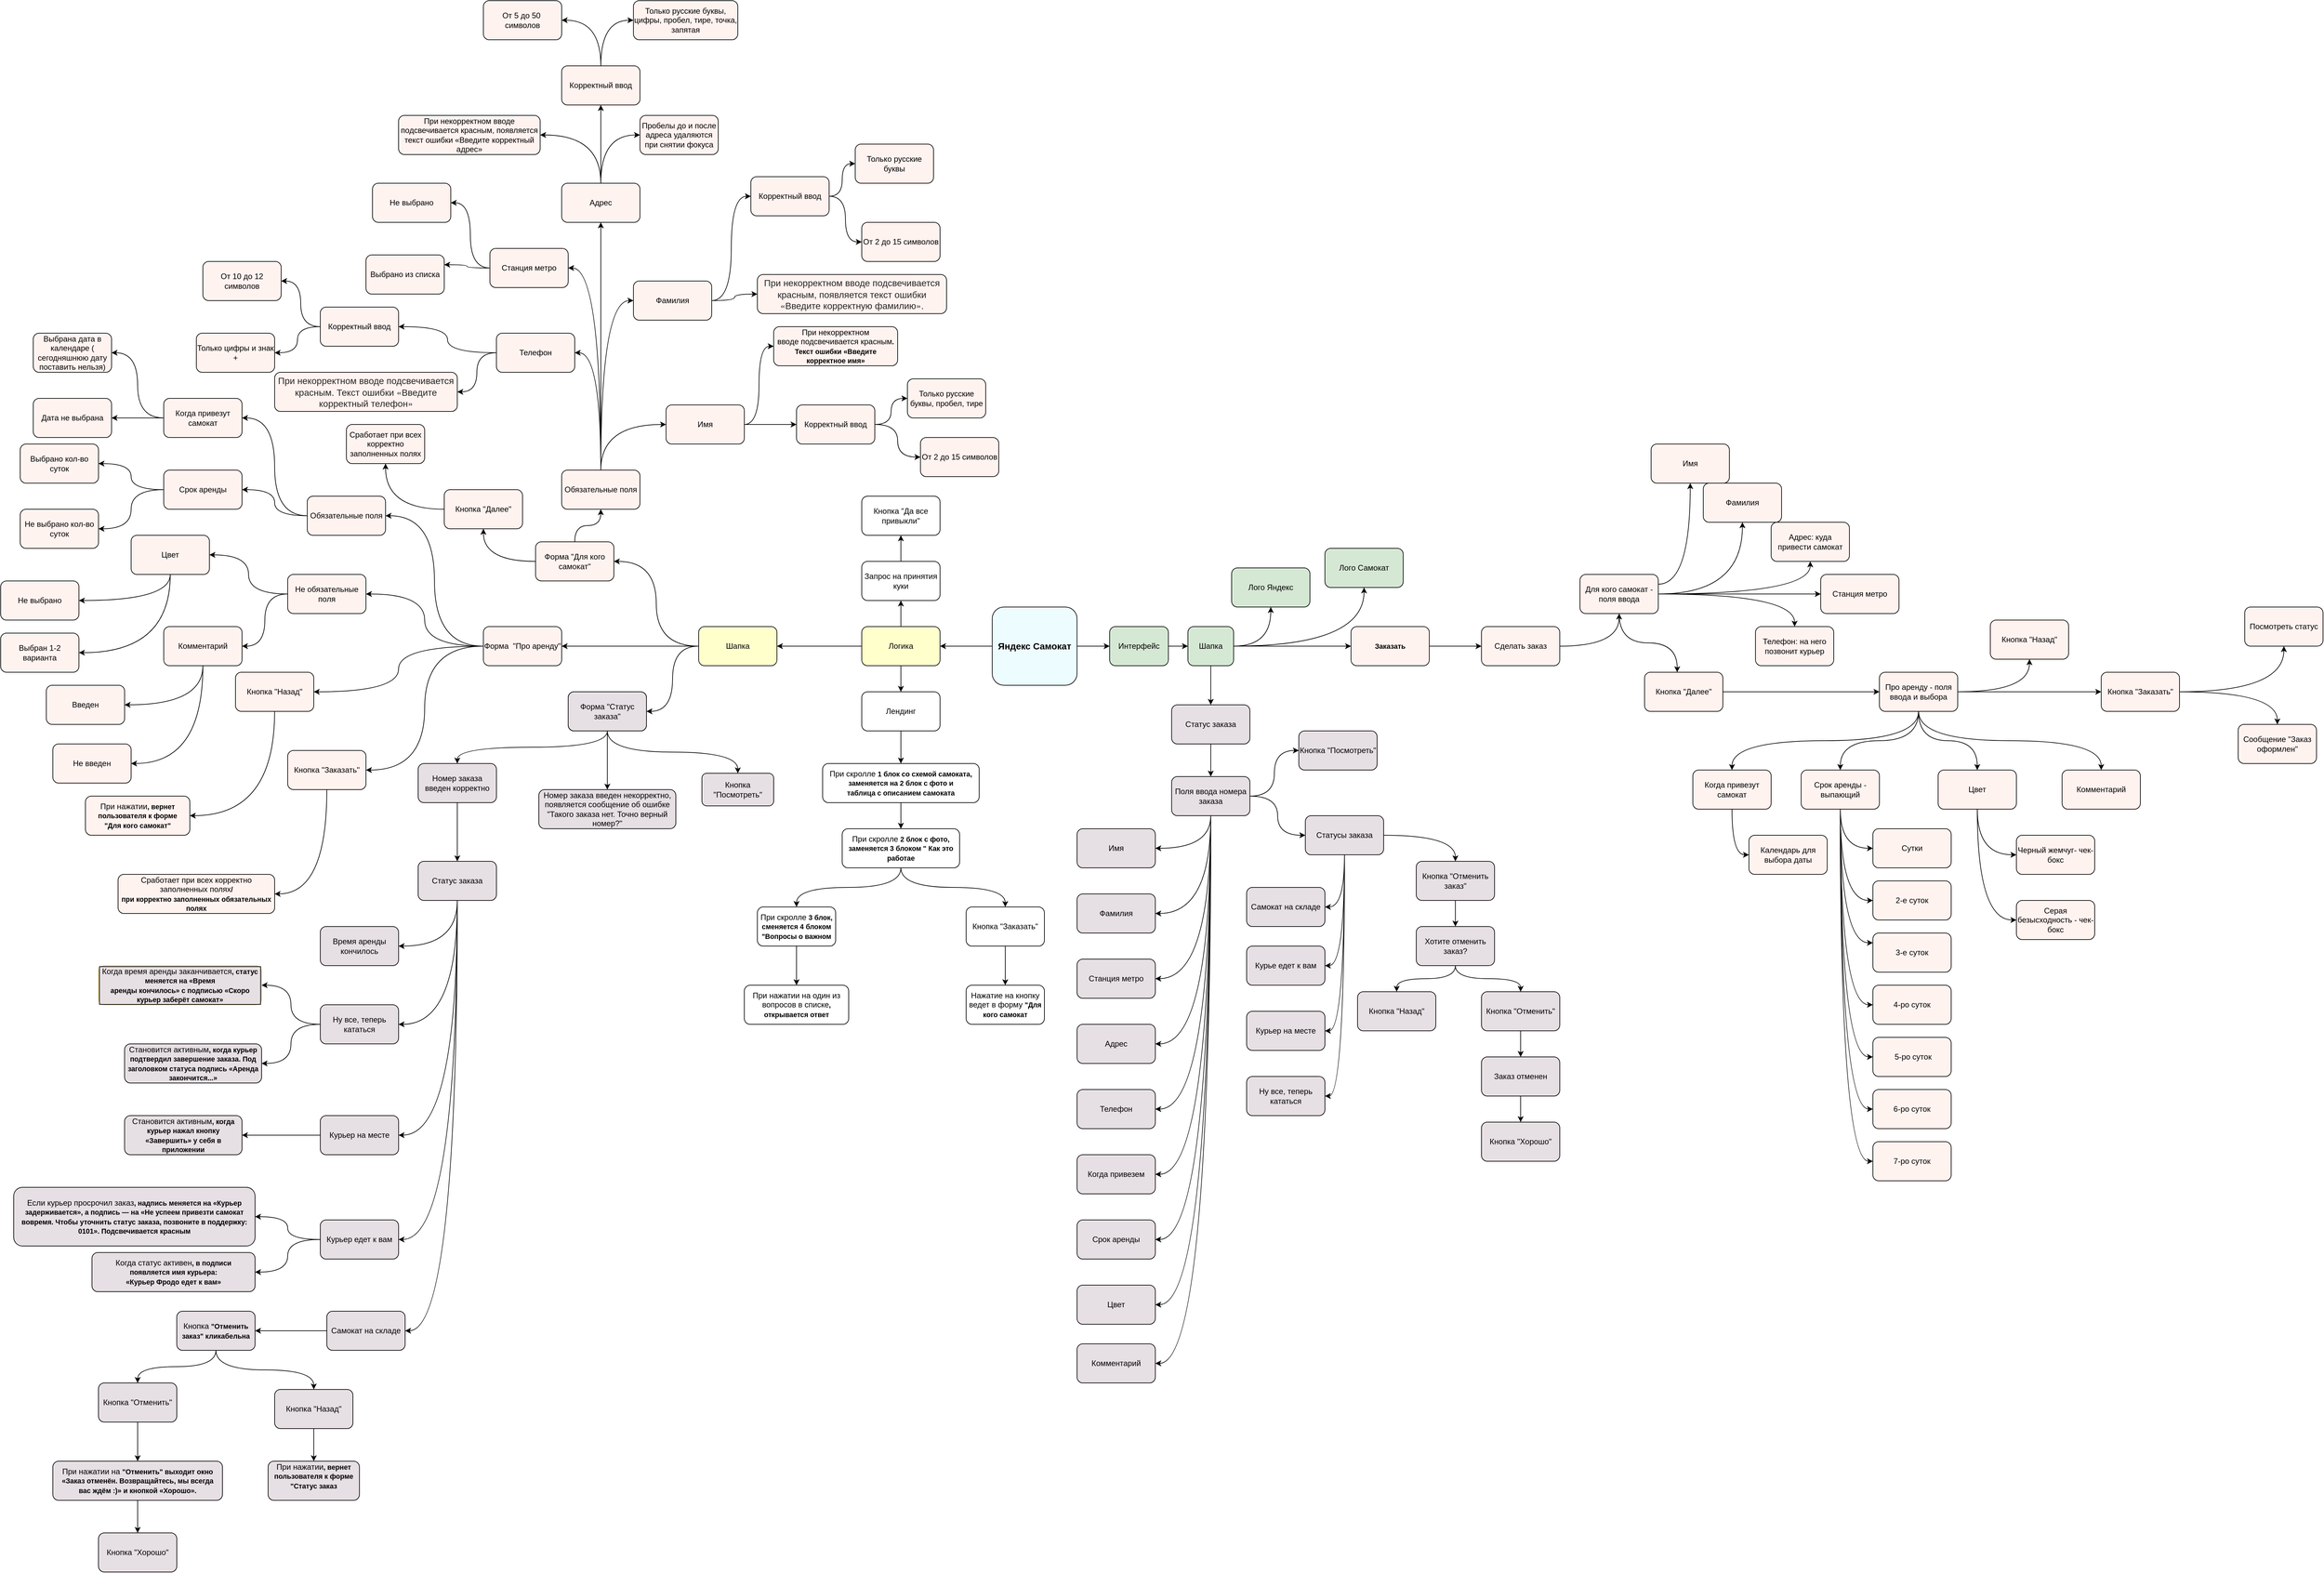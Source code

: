 <mxfile version="21.2.9" type="google" pages="2">
  <diagram name="MindMap" id="4_vU37bZ9auB0CULkZn4">
    <mxGraphModel grid="1" page="1" gridSize="10" guides="1" tooltips="1" connect="1" arrows="1" fold="1" pageScale="1" pageWidth="827" pageHeight="1169" math="0" shadow="0">
      <root>
        <mxCell id="0" />
        <mxCell id="1" parent="0" />
        <mxCell id="293n3PC6fsQdXvdmNRNH-11" style="edgeStyle=orthogonalEdgeStyle;rounded=0;orthogonalLoop=1;jettySize=auto;html=1;entryX=0;entryY=0.5;entryDx=0;entryDy=0;" edge="1" parent="1" source="293n3PC6fsQdXvdmNRNH-4" target="293n3PC6fsQdXvdmNRNH-7">
          <mxGeometry relative="1" as="geometry" />
        </mxCell>
        <mxCell id="UL1uXelTpiQwPnTpcI0T-1" style="edgeStyle=orthogonalEdgeStyle;curved=1;rounded=0;orthogonalLoop=1;jettySize=auto;html=1;entryX=1;entryY=0.5;entryDx=0;entryDy=0;" edge="1" parent="1" source="293n3PC6fsQdXvdmNRNH-4" target="YKmtJqHZsLpZlb6_U5Xv-115">
          <mxGeometry relative="1" as="geometry" />
        </mxCell>
        <mxCell id="293n3PC6fsQdXvdmNRNH-4" value="&lt;font style=&quot;font-size: 14px;&quot;&gt;&lt;b&gt;Яндекс Самокат&lt;/b&gt;&lt;/font&gt;" style="rounded=1;whiteSpace=wrap;html=1;fillColor=#EDFDFF;" vertex="1" parent="1">
          <mxGeometry x="340" y="110" width="130" height="120" as="geometry" />
        </mxCell>
        <mxCell id="293n3PC6fsQdXvdmNRNH-10" value="" style="edgeStyle=orthogonalEdgeStyle;rounded=0;orthogonalLoop=1;jettySize=auto;html=1;" edge="1" parent="1" source="293n3PC6fsQdXvdmNRNH-7" target="293n3PC6fsQdXvdmNRNH-9">
          <mxGeometry relative="1" as="geometry" />
        </mxCell>
        <mxCell id="293n3PC6fsQdXvdmNRNH-7" value="Интерфейс" style="rounded=1;whiteSpace=wrap;html=1;fillColor=#D5E8D4;" vertex="1" parent="1">
          <mxGeometry x="520" y="140" width="90" height="60" as="geometry" />
        </mxCell>
        <mxCell id="293n3PC6fsQdXvdmNRNH-18" style="edgeStyle=orthogonalEdgeStyle;curved=1;rounded=0;orthogonalLoop=1;jettySize=auto;html=1;entryX=0.5;entryY=1;entryDx=0;entryDy=0;exitX=1;exitY=0.5;exitDx=0;exitDy=0;" edge="1" parent="1" source="293n3PC6fsQdXvdmNRNH-9" target="293n3PC6fsQdXvdmNRNH-15">
          <mxGeometry relative="1" as="geometry" />
        </mxCell>
        <mxCell id="293n3PC6fsQdXvdmNRNH-19" style="edgeStyle=orthogonalEdgeStyle;curved=1;rounded=0;orthogonalLoop=1;jettySize=auto;html=1;entryX=0.5;entryY=1;entryDx=0;entryDy=0;" edge="1" parent="1" source="293n3PC6fsQdXvdmNRNH-9" target="293n3PC6fsQdXvdmNRNH-14">
          <mxGeometry relative="1" as="geometry" />
        </mxCell>
        <mxCell id="293n3PC6fsQdXvdmNRNH-24" style="edgeStyle=orthogonalEdgeStyle;curved=1;rounded=0;orthogonalLoop=1;jettySize=auto;html=1;entryX=0;entryY=0.5;entryDx=0;entryDy=0;" edge="1" parent="1" source="293n3PC6fsQdXvdmNRNH-9" target="293n3PC6fsQdXvdmNRNH-13">
          <mxGeometry relative="1" as="geometry" />
        </mxCell>
        <mxCell id="YKmtJqHZsLpZlb6_U5Xv-79" style="edgeStyle=orthogonalEdgeStyle;curved=1;rounded=0;orthogonalLoop=1;jettySize=auto;html=1;entryX=0.5;entryY=0;entryDx=0;entryDy=0;" edge="1" parent="1" source="293n3PC6fsQdXvdmNRNH-9" target="YKmtJqHZsLpZlb6_U5Xv-66">
          <mxGeometry relative="1" as="geometry" />
        </mxCell>
        <mxCell id="293n3PC6fsQdXvdmNRNH-9" value="Шапка" style="whiteSpace=wrap;html=1;rounded=1;fillColor=#D5E8D4;" vertex="1" parent="1">
          <mxGeometry x="640" y="140" width="70" height="60" as="geometry" />
        </mxCell>
        <mxCell id="293n3PC6fsQdXvdmNRNH-12" value="При нажатии на один из вопросов в списке&lt;span style=&quot;border-color: var(--border-color); text-align: left; background-color: rgb(255, 255, 255); font-size: 8pt; font-family: Arial; font-weight: 700;&quot;&gt;,&lt;br style=&quot;border-color: var(--border-color);&quot;&gt;&lt;/span&gt;&lt;span style=&quot;border-color: var(--border-color); text-align: left; background-color: rgb(255, 255, 255); font-size: 8pt; font-family: Arial; font-weight: 700;&quot;&gt;открывается ответ&lt;/span&gt;" style="rounded=1;whiteSpace=wrap;html=1;" vertex="1" parent="1">
          <mxGeometry x="-40" y="690" width="160" height="60" as="geometry" />
        </mxCell>
        <mxCell id="XZNQ0GfEY6vAbDiR5KXV-2" value="" style="edgeStyle=orthogonalEdgeStyle;rounded=0;orthogonalLoop=1;jettySize=auto;html=1;" edge="1" parent="1" source="293n3PC6fsQdXvdmNRNH-13" target="XZNQ0GfEY6vAbDiR5KXV-1">
          <mxGeometry relative="1" as="geometry" />
        </mxCell>
        <mxCell id="293n3PC6fsQdXvdmNRNH-13" value="&lt;meta charset=&quot;utf-8&quot;&gt;&lt;span style=&quot;color: rgb(0, 0, 0); font-family: Arial; font-size: 10.667px; font-style: normal; font-variant-ligatures: normal; font-variant-caps: normal; font-weight: 700; letter-spacing: normal; orphans: 2; text-align: left; text-indent: 0px; text-transform: none; widows: 2; word-spacing: 0px; -webkit-text-stroke-width: 0px; text-decoration-thickness: initial; text-decoration-style: initial; text-decoration-color: initial; float: none; display: inline !important;&quot;&gt;Заказать&lt;/span&gt;&lt;br style=&quot;border-color: var(--border-color); color: rgb(0, 0, 0); font-family: Arial; font-size: 10.667px; font-style: normal; font-variant-ligatures: normal; font-variant-caps: normal; font-weight: 700; letter-spacing: normal; orphans: 2; text-align: left; text-indent: 0px; text-transform: none; widows: 2; word-spacing: 0px; -webkit-text-stroke-width: 0px; text-decoration-thickness: initial; text-decoration-style: initial; text-decoration-color: initial;&quot;&gt;" style="rounded=1;whiteSpace=wrap;html=1;fillColor=#FFF3F0;labelBackgroundColor=none;" vertex="1" parent="1">
          <mxGeometry x="890" y="140" width="120" height="60" as="geometry" />
        </mxCell>
        <mxCell id="293n3PC6fsQdXvdmNRNH-14" value="Лого Самокат" style="rounded=1;whiteSpace=wrap;html=1;fillColor=#D5E8D4;" vertex="1" parent="1">
          <mxGeometry x="850" y="20" width="120" height="60" as="geometry" />
        </mxCell>
        <mxCell id="293n3PC6fsQdXvdmNRNH-15" value="Лого Яндекс" style="rounded=1;whiteSpace=wrap;html=1;fillColor=#D5E8D4;" vertex="1" parent="1">
          <mxGeometry x="707" y="50" width="120" height="60" as="geometry" />
        </mxCell>
        <mxCell id="293n3PC6fsQdXvdmNRNH-20" style="edgeStyle=orthogonalEdgeStyle;curved=1;rounded=0;orthogonalLoop=1;jettySize=auto;html=1;exitX=0.5;exitY=1;exitDx=0;exitDy=0;" edge="1" parent="1" source="293n3PC6fsQdXvdmNRNH-15" target="293n3PC6fsQdXvdmNRNH-15">
          <mxGeometry relative="1" as="geometry" />
        </mxCell>
        <mxCell id="YKmtJqHZsLpZlb6_U5Xv-3" style="edgeStyle=orthogonalEdgeStyle;curved=1;rounded=0;orthogonalLoop=1;jettySize=auto;html=1;entryX=0.5;entryY=1;entryDx=0;entryDy=0;" edge="1" parent="1" source="XZNQ0GfEY6vAbDiR5KXV-1" target="XZNQ0GfEY6vAbDiR5KXV-3">
          <mxGeometry relative="1" as="geometry" />
        </mxCell>
        <mxCell id="XZNQ0GfEY6vAbDiR5KXV-1" value="Сделать заказ" style="whiteSpace=wrap;html=1;rounded=1;fillColor=#FFF3F0;" vertex="1" parent="1">
          <mxGeometry x="1090" y="140" width="120" height="60" as="geometry" />
        </mxCell>
        <mxCell id="YKmtJqHZsLpZlb6_U5Xv-10" style="edgeStyle=orthogonalEdgeStyle;curved=1;rounded=0;orthogonalLoop=1;jettySize=auto;html=1;entryX=0.5;entryY=1;entryDx=0;entryDy=0;exitX=1;exitY=0.25;exitDx=0;exitDy=0;" edge="1" parent="1" source="XZNQ0GfEY6vAbDiR5KXV-3" target="YKmtJqHZsLpZlb6_U5Xv-9">
          <mxGeometry relative="1" as="geometry" />
        </mxCell>
        <mxCell id="YKmtJqHZsLpZlb6_U5Xv-11" style="edgeStyle=orthogonalEdgeStyle;curved=1;rounded=0;orthogonalLoop=1;jettySize=auto;html=1;entryX=0.5;entryY=1;entryDx=0;entryDy=0;" edge="1" parent="1" source="XZNQ0GfEY6vAbDiR5KXV-3" target="YKmtJqHZsLpZlb6_U5Xv-8">
          <mxGeometry relative="1" as="geometry" />
        </mxCell>
        <mxCell id="YKmtJqHZsLpZlb6_U5Xv-12" style="edgeStyle=orthogonalEdgeStyle;curved=1;rounded=0;orthogonalLoop=1;jettySize=auto;html=1;entryX=0.5;entryY=1;entryDx=0;entryDy=0;" edge="1" parent="1" source="XZNQ0GfEY6vAbDiR5KXV-3" target="YKmtJqHZsLpZlb6_U5Xv-7">
          <mxGeometry relative="1" as="geometry" />
        </mxCell>
        <mxCell id="YKmtJqHZsLpZlb6_U5Xv-13" style="edgeStyle=orthogonalEdgeStyle;curved=1;rounded=0;orthogonalLoop=1;jettySize=auto;html=1;entryX=0;entryY=0.5;entryDx=0;entryDy=0;" edge="1" parent="1" source="XZNQ0GfEY6vAbDiR5KXV-3" target="YKmtJqHZsLpZlb6_U5Xv-6">
          <mxGeometry relative="1" as="geometry" />
        </mxCell>
        <mxCell id="YKmtJqHZsLpZlb6_U5Xv-14" style="edgeStyle=orthogonalEdgeStyle;curved=1;rounded=0;orthogonalLoop=1;jettySize=auto;html=1;entryX=0.5;entryY=0;entryDx=0;entryDy=0;" edge="1" parent="1" source="XZNQ0GfEY6vAbDiR5KXV-3" target="YKmtJqHZsLpZlb6_U5Xv-5">
          <mxGeometry relative="1" as="geometry" />
        </mxCell>
        <mxCell id="YKmtJqHZsLpZlb6_U5Xv-15" style="edgeStyle=orthogonalEdgeStyle;curved=1;rounded=0;orthogonalLoop=1;jettySize=auto;html=1;entryX=0.417;entryY=0;entryDx=0;entryDy=0;entryPerimeter=0;" edge="1" parent="1" source="XZNQ0GfEY6vAbDiR5KXV-3" target="YKmtJqHZsLpZlb6_U5Xv-1">
          <mxGeometry relative="1" as="geometry" />
        </mxCell>
        <mxCell id="XZNQ0GfEY6vAbDiR5KXV-3" value="Для кого самокат - поля ввода" style="whiteSpace=wrap;html=1;rounded=1;fillColor=#FFF3F0;" vertex="1" parent="1">
          <mxGeometry x="1241" y="60" width="120" height="60" as="geometry" />
        </mxCell>
        <mxCell id="YKmtJqHZsLpZlb6_U5Xv-27" style="edgeStyle=orthogonalEdgeStyle;curved=1;rounded=0;orthogonalLoop=1;jettySize=auto;html=1;entryX=0;entryY=0.5;entryDx=0;entryDy=0;" edge="1" parent="1" source="YKmtJqHZsLpZlb6_U5Xv-1" target="YKmtJqHZsLpZlb6_U5Xv-25">
          <mxGeometry relative="1" as="geometry" />
        </mxCell>
        <mxCell id="YKmtJqHZsLpZlb6_U5Xv-1" value="Кнопка &quot;Далее&quot;" style="whiteSpace=wrap;html=1;rounded=1;fillColor=#FFF3F0;" vertex="1" parent="1">
          <mxGeometry x="1340" y="210" width="120" height="60" as="geometry" />
        </mxCell>
        <mxCell id="YKmtJqHZsLpZlb6_U5Xv-5" value="Телефон: на него позвонит курьер" style="whiteSpace=wrap;html=1;rounded=1;fillColor=#FFF3F0;" vertex="1" parent="1">
          <mxGeometry x="1510" y="140" width="120" height="60" as="geometry" />
        </mxCell>
        <mxCell id="YKmtJqHZsLpZlb6_U5Xv-6" value="Станция метро" style="whiteSpace=wrap;html=1;rounded=1;fillColor=#FFF3F0;" vertex="1" parent="1">
          <mxGeometry x="1610" y="60" width="120" height="60" as="geometry" />
        </mxCell>
        <mxCell id="YKmtJqHZsLpZlb6_U5Xv-7" value="Адрес: куда привести самокат" style="whiteSpace=wrap;html=1;rounded=1;fillColor=#FFF3F0;" vertex="1" parent="1">
          <mxGeometry x="1534" y="-20" width="120" height="60" as="geometry" />
        </mxCell>
        <mxCell id="YKmtJqHZsLpZlb6_U5Xv-8" value="Фамилия" style="whiteSpace=wrap;html=1;rounded=1;fillColor=#FFF3F0;" vertex="1" parent="1">
          <mxGeometry x="1430" y="-80" width="120" height="60" as="geometry" />
        </mxCell>
        <mxCell id="YKmtJqHZsLpZlb6_U5Xv-9" value="Имя" style="whiteSpace=wrap;html=1;rounded=1;fillColor=#FFF3F0;" vertex="1" parent="1">
          <mxGeometry x="1350" y="-140" width="120" height="60" as="geometry" />
        </mxCell>
        <mxCell id="YKmtJqHZsLpZlb6_U5Xv-69" style="edgeStyle=orthogonalEdgeStyle;curved=1;rounded=0;orthogonalLoop=1;jettySize=auto;html=1;entryX=0;entryY=0.5;entryDx=0;entryDy=0;" edge="1" parent="1" source="YKmtJqHZsLpZlb6_U5Xv-16" target="YKmtJqHZsLpZlb6_U5Xv-57">
          <mxGeometry relative="1" as="geometry" />
        </mxCell>
        <mxCell id="YKmtJqHZsLpZlb6_U5Xv-70" style="edgeStyle=orthogonalEdgeStyle;curved=1;rounded=0;orthogonalLoop=1;jettySize=auto;html=1;entryX=1;entryY=0.5;entryDx=0;entryDy=0;exitX=0.5;exitY=1;exitDx=0;exitDy=0;" edge="1" parent="1" source="YKmtJqHZsLpZlb6_U5Xv-16" target="YKmtJqHZsLpZlb6_U5Xv-65">
          <mxGeometry relative="1" as="geometry" />
        </mxCell>
        <mxCell id="YKmtJqHZsLpZlb6_U5Xv-71" style="edgeStyle=orthogonalEdgeStyle;curved=1;rounded=0;orthogonalLoop=1;jettySize=auto;html=1;entryX=1;entryY=0.5;entryDx=0;entryDy=0;exitX=0.5;exitY=1;exitDx=0;exitDy=0;" edge="1" parent="1" source="YKmtJqHZsLpZlb6_U5Xv-16" target="YKmtJqHZsLpZlb6_U5Xv-59">
          <mxGeometry relative="1" as="geometry" />
        </mxCell>
        <mxCell id="YKmtJqHZsLpZlb6_U5Xv-72" style="edgeStyle=orthogonalEdgeStyle;curved=1;rounded=0;orthogonalLoop=1;jettySize=auto;html=1;entryX=1;entryY=0.5;entryDx=0;entryDy=0;exitX=0.5;exitY=1;exitDx=0;exitDy=0;" edge="1" parent="1" source="YKmtJqHZsLpZlb6_U5Xv-16" target="YKmtJqHZsLpZlb6_U5Xv-62">
          <mxGeometry relative="1" as="geometry" />
        </mxCell>
        <mxCell id="YKmtJqHZsLpZlb6_U5Xv-73" style="edgeStyle=orthogonalEdgeStyle;curved=1;rounded=0;orthogonalLoop=1;jettySize=auto;html=1;entryX=1;entryY=0.5;entryDx=0;entryDy=0;exitX=0.5;exitY=1;exitDx=0;exitDy=0;" edge="1" parent="1" source="YKmtJqHZsLpZlb6_U5Xv-16" target="YKmtJqHZsLpZlb6_U5Xv-60">
          <mxGeometry relative="1" as="geometry" />
        </mxCell>
        <mxCell id="YKmtJqHZsLpZlb6_U5Xv-74" style="edgeStyle=orthogonalEdgeStyle;curved=1;rounded=0;orthogonalLoop=1;jettySize=auto;html=1;entryX=1;entryY=0.5;entryDx=0;entryDy=0;exitX=0.5;exitY=1;exitDx=0;exitDy=0;" edge="1" parent="1" source="YKmtJqHZsLpZlb6_U5Xv-16" target="YKmtJqHZsLpZlb6_U5Xv-61">
          <mxGeometry relative="1" as="geometry" />
        </mxCell>
        <mxCell id="YKmtJqHZsLpZlb6_U5Xv-75" style="edgeStyle=orthogonalEdgeStyle;curved=1;rounded=0;orthogonalLoop=1;jettySize=auto;html=1;entryX=1;entryY=0.5;entryDx=0;entryDy=0;exitX=0.5;exitY=1;exitDx=0;exitDy=0;" edge="1" parent="1" source="YKmtJqHZsLpZlb6_U5Xv-16" target="YKmtJqHZsLpZlb6_U5Xv-64">
          <mxGeometry relative="1" as="geometry" />
        </mxCell>
        <mxCell id="YKmtJqHZsLpZlb6_U5Xv-78" style="edgeStyle=orthogonalEdgeStyle;curved=1;rounded=0;orthogonalLoop=1;jettySize=auto;html=1;entryX=1;entryY=0.5;entryDx=0;entryDy=0;exitX=0.5;exitY=1;exitDx=0;exitDy=0;" edge="1" parent="1" source="YKmtJqHZsLpZlb6_U5Xv-16" target="YKmtJqHZsLpZlb6_U5Xv-63">
          <mxGeometry relative="1" as="geometry" />
        </mxCell>
        <mxCell id="YKmtJqHZsLpZlb6_U5Xv-82" style="edgeStyle=orthogonalEdgeStyle;curved=1;rounded=0;orthogonalLoop=1;jettySize=auto;html=1;entryX=1;entryY=0.5;entryDx=0;entryDy=0;exitX=0.5;exitY=1;exitDx=0;exitDy=0;" edge="1" parent="1" source="YKmtJqHZsLpZlb6_U5Xv-16" target="YKmtJqHZsLpZlb6_U5Xv-58">
          <mxGeometry relative="1" as="geometry" />
        </mxCell>
        <mxCell id="YKmtJqHZsLpZlb6_U5Xv-84" style="edgeStyle=orthogonalEdgeStyle;curved=1;rounded=0;orthogonalLoop=1;jettySize=auto;html=1;entryX=1;entryY=0.5;entryDx=0;entryDy=0;exitX=0.5;exitY=1;exitDx=0;exitDy=0;" edge="1" parent="1" source="YKmtJqHZsLpZlb6_U5Xv-16" target="YKmtJqHZsLpZlb6_U5Xv-83">
          <mxGeometry relative="1" as="geometry" />
        </mxCell>
        <mxCell id="YKmtJqHZsLpZlb6_U5Xv-91" style="edgeStyle=orthogonalEdgeStyle;curved=1;rounded=0;orthogonalLoop=1;jettySize=auto;html=1;entryX=0;entryY=0.5;entryDx=0;entryDy=0;" edge="1" parent="1" source="YKmtJqHZsLpZlb6_U5Xv-16" target="YKmtJqHZsLpZlb6_U5Xv-85">
          <mxGeometry relative="1" as="geometry" />
        </mxCell>
        <mxCell id="YKmtJqHZsLpZlb6_U5Xv-16" value="Поля ввода номера заказа" style="rounded=1;whiteSpace=wrap;html=1;fillColor=#E6DFE3;" vertex="1" parent="1">
          <mxGeometry x="615" y="370" width="120" height="60" as="geometry" />
        </mxCell>
        <mxCell id="YKmtJqHZsLpZlb6_U5Xv-47" style="edgeStyle=orthogonalEdgeStyle;curved=1;rounded=0;orthogonalLoop=1;jettySize=auto;html=1;entryX=0;entryY=0.5;entryDx=0;entryDy=0;" edge="1" parent="1" source="YKmtJqHZsLpZlb6_U5Xv-17" target="YKmtJqHZsLpZlb6_U5Xv-19">
          <mxGeometry relative="1" as="geometry" />
        </mxCell>
        <mxCell id="YKmtJqHZsLpZlb6_U5Xv-17" value="Когда привезут самокат" style="rounded=1;whiteSpace=wrap;html=1;fillColor=#FFF3F0;" vertex="1" parent="1">
          <mxGeometry x="1414" y="360" width="120" height="60" as="geometry" />
        </mxCell>
        <mxCell id="YKmtJqHZsLpZlb6_U5Xv-18" value="Черный жемчуг- чек-бокс" style="rounded=1;whiteSpace=wrap;html=1;fillColor=#FFF3F0;" vertex="1" parent="1">
          <mxGeometry x="1910" y="460" width="120" height="60" as="geometry" />
        </mxCell>
        <mxCell id="YKmtJqHZsLpZlb6_U5Xv-19" value="Календарь для выбора даты" style="rounded=1;whiteSpace=wrap;html=1;fillColor=#FFF3F0;" vertex="1" parent="1">
          <mxGeometry x="1500" y="460" width="120" height="60" as="geometry" />
        </mxCell>
        <mxCell id="YKmtJqHZsLpZlb6_U5Xv-20" value="Серая безысходность - чек-бокс" style="rounded=1;whiteSpace=wrap;html=1;fillColor=#FFF3F0;" vertex="1" parent="1">
          <mxGeometry x="1910" y="560" width="120" height="60" as="geometry" />
        </mxCell>
        <mxCell id="YKmtJqHZsLpZlb6_U5Xv-21" value="Сутки" style="rounded=1;whiteSpace=wrap;html=1;fillColor=#FFF3F0;" vertex="1" parent="1">
          <mxGeometry x="1690" y="450" width="120" height="60" as="geometry" />
        </mxCell>
        <mxCell id="YKmtJqHZsLpZlb6_U5Xv-40" style="edgeStyle=orthogonalEdgeStyle;curved=1;rounded=0;orthogonalLoop=1;jettySize=auto;html=1;entryX=0;entryY=0.5;entryDx=0;entryDy=0;exitX=0.5;exitY=1;exitDx=0;exitDy=0;" edge="1" parent="1" source="YKmtJqHZsLpZlb6_U5Xv-22" target="YKmtJqHZsLpZlb6_U5Xv-21">
          <mxGeometry relative="1" as="geometry" />
        </mxCell>
        <mxCell id="YKmtJqHZsLpZlb6_U5Xv-41" style="edgeStyle=orthogonalEdgeStyle;curved=1;rounded=0;orthogonalLoop=1;jettySize=auto;html=1;entryX=0;entryY=0.5;entryDx=0;entryDy=0;exitX=0.5;exitY=1;exitDx=0;exitDy=0;" edge="1" parent="1" source="YKmtJqHZsLpZlb6_U5Xv-22" target="YKmtJqHZsLpZlb6_U5Xv-34">
          <mxGeometry relative="1" as="geometry" />
        </mxCell>
        <mxCell id="YKmtJqHZsLpZlb6_U5Xv-42" style="edgeStyle=orthogonalEdgeStyle;curved=1;rounded=0;orthogonalLoop=1;jettySize=auto;html=1;entryX=0;entryY=0.25;entryDx=0;entryDy=0;exitX=0.5;exitY=1;exitDx=0;exitDy=0;" edge="1" parent="1" source="YKmtJqHZsLpZlb6_U5Xv-22" target="YKmtJqHZsLpZlb6_U5Xv-39">
          <mxGeometry relative="1" as="geometry" />
        </mxCell>
        <mxCell id="YKmtJqHZsLpZlb6_U5Xv-43" style="edgeStyle=orthogonalEdgeStyle;curved=1;rounded=0;orthogonalLoop=1;jettySize=auto;html=1;entryX=0;entryY=0.5;entryDx=0;entryDy=0;" edge="1" parent="1" source="YKmtJqHZsLpZlb6_U5Xv-22" target="YKmtJqHZsLpZlb6_U5Xv-37">
          <mxGeometry relative="1" as="geometry" />
        </mxCell>
        <mxCell id="YKmtJqHZsLpZlb6_U5Xv-44" style="edgeStyle=orthogonalEdgeStyle;curved=1;rounded=0;orthogonalLoop=1;jettySize=auto;html=1;entryX=0;entryY=0.5;entryDx=0;entryDy=0;" edge="1" parent="1" source="YKmtJqHZsLpZlb6_U5Xv-22" target="YKmtJqHZsLpZlb6_U5Xv-35">
          <mxGeometry relative="1" as="geometry" />
        </mxCell>
        <mxCell id="YKmtJqHZsLpZlb6_U5Xv-45" style="edgeStyle=orthogonalEdgeStyle;curved=1;rounded=0;orthogonalLoop=1;jettySize=auto;html=1;entryX=0;entryY=0.5;entryDx=0;entryDy=0;" edge="1" parent="1" source="YKmtJqHZsLpZlb6_U5Xv-22" target="YKmtJqHZsLpZlb6_U5Xv-38">
          <mxGeometry relative="1" as="geometry" />
        </mxCell>
        <mxCell id="YKmtJqHZsLpZlb6_U5Xv-46" style="edgeStyle=orthogonalEdgeStyle;curved=1;rounded=0;orthogonalLoop=1;jettySize=auto;html=1;entryX=0;entryY=0.5;entryDx=0;entryDy=0;" edge="1" parent="1" source="YKmtJqHZsLpZlb6_U5Xv-22" target="YKmtJqHZsLpZlb6_U5Xv-36">
          <mxGeometry relative="1" as="geometry" />
        </mxCell>
        <mxCell id="YKmtJqHZsLpZlb6_U5Xv-22" value="Срок аренды - выпающий" style="rounded=1;whiteSpace=wrap;html=1;fillColor=#FFF3F0;" vertex="1" parent="1">
          <mxGeometry x="1580" y="360" width="120" height="60" as="geometry" />
        </mxCell>
        <mxCell id="YKmtJqHZsLpZlb6_U5Xv-32" style="edgeStyle=orthogonalEdgeStyle;curved=1;rounded=0;orthogonalLoop=1;jettySize=auto;html=1;entryX=0;entryY=0.5;entryDx=0;entryDy=0;" edge="1" parent="1" source="YKmtJqHZsLpZlb6_U5Xv-23" target="YKmtJqHZsLpZlb6_U5Xv-18">
          <mxGeometry relative="1" as="geometry" />
        </mxCell>
        <mxCell id="YKmtJqHZsLpZlb6_U5Xv-33" style="edgeStyle=orthogonalEdgeStyle;curved=1;rounded=0;orthogonalLoop=1;jettySize=auto;html=1;entryX=0;entryY=0.5;entryDx=0;entryDy=0;" edge="1" parent="1" source="YKmtJqHZsLpZlb6_U5Xv-23" target="YKmtJqHZsLpZlb6_U5Xv-20">
          <mxGeometry relative="1" as="geometry" />
        </mxCell>
        <mxCell id="YKmtJqHZsLpZlb6_U5Xv-23" value="Цвет" style="rounded=1;whiteSpace=wrap;html=1;fillColor=#FFF3F0;" vertex="1" parent="1">
          <mxGeometry x="1790" y="360" width="120" height="60" as="geometry" />
        </mxCell>
        <mxCell id="YKmtJqHZsLpZlb6_U5Xv-24" value="Комментарий" style="rounded=1;whiteSpace=wrap;html=1;fillColor=#FFF3F0;" vertex="1" parent="1">
          <mxGeometry x="1980" y="360" width="120" height="60" as="geometry" />
        </mxCell>
        <mxCell id="YKmtJqHZsLpZlb6_U5Xv-28" style="edgeStyle=orthogonalEdgeStyle;curved=1;rounded=0;orthogonalLoop=1;jettySize=auto;html=1;entryX=0.5;entryY=0;entryDx=0;entryDy=0;exitX=0.5;exitY=1;exitDx=0;exitDy=0;" edge="1" parent="1" source="YKmtJqHZsLpZlb6_U5Xv-25" target="YKmtJqHZsLpZlb6_U5Xv-24">
          <mxGeometry relative="1" as="geometry" />
        </mxCell>
        <mxCell id="YKmtJqHZsLpZlb6_U5Xv-29" style="edgeStyle=orthogonalEdgeStyle;curved=1;rounded=0;orthogonalLoop=1;jettySize=auto;html=1;entryX=0.5;entryY=0;entryDx=0;entryDy=0;" edge="1" parent="1" source="YKmtJqHZsLpZlb6_U5Xv-25" target="YKmtJqHZsLpZlb6_U5Xv-23">
          <mxGeometry relative="1" as="geometry" />
        </mxCell>
        <mxCell id="YKmtJqHZsLpZlb6_U5Xv-30" style="edgeStyle=orthogonalEdgeStyle;curved=1;rounded=0;orthogonalLoop=1;jettySize=auto;html=1;entryX=0.5;entryY=0;entryDx=0;entryDy=0;" edge="1" parent="1" source="YKmtJqHZsLpZlb6_U5Xv-25" target="YKmtJqHZsLpZlb6_U5Xv-22">
          <mxGeometry relative="1" as="geometry" />
        </mxCell>
        <mxCell id="YKmtJqHZsLpZlb6_U5Xv-31" style="edgeStyle=orthogonalEdgeStyle;curved=1;rounded=0;orthogonalLoop=1;jettySize=auto;html=1;exitX=0.5;exitY=1;exitDx=0;exitDy=0;" edge="1" parent="1" source="YKmtJqHZsLpZlb6_U5Xv-25" target="YKmtJqHZsLpZlb6_U5Xv-17">
          <mxGeometry relative="1" as="geometry" />
        </mxCell>
        <mxCell id="YKmtJqHZsLpZlb6_U5Xv-50" style="edgeStyle=orthogonalEdgeStyle;curved=1;rounded=0;orthogonalLoop=1;jettySize=auto;html=1;entryX=0.5;entryY=1;entryDx=0;entryDy=0;" edge="1" parent="1" source="YKmtJqHZsLpZlb6_U5Xv-25" target="YKmtJqHZsLpZlb6_U5Xv-48">
          <mxGeometry relative="1" as="geometry">
            <Array as="points">
              <mxPoint x="1930" y="240" />
            </Array>
          </mxGeometry>
        </mxCell>
        <mxCell id="YKmtJqHZsLpZlb6_U5Xv-55" style="edgeStyle=orthogonalEdgeStyle;curved=1;rounded=0;orthogonalLoop=1;jettySize=auto;html=1;entryX=0;entryY=0.5;entryDx=0;entryDy=0;" edge="1" parent="1" source="YKmtJqHZsLpZlb6_U5Xv-25" target="YKmtJqHZsLpZlb6_U5Xv-49">
          <mxGeometry relative="1" as="geometry" />
        </mxCell>
        <mxCell id="YKmtJqHZsLpZlb6_U5Xv-25" value="Про аренду - поля ввода и выбора" style="rounded=1;whiteSpace=wrap;html=1;fillColor=#FFF3F0;" vertex="1" parent="1">
          <mxGeometry x="1700" y="210" width="120" height="60" as="geometry" />
        </mxCell>
        <mxCell id="YKmtJqHZsLpZlb6_U5Xv-34" value="2-е суток" style="rounded=1;whiteSpace=wrap;html=1;fillColor=#FFF3F0;" vertex="1" parent="1">
          <mxGeometry x="1690" y="530" width="120" height="60" as="geometry" />
        </mxCell>
        <mxCell id="YKmtJqHZsLpZlb6_U5Xv-35" value="&amp;nbsp;5-ро суток" style="rounded=1;whiteSpace=wrap;html=1;fillColor=#FFF3F0;" vertex="1" parent="1">
          <mxGeometry x="1690" y="770" width="120" height="60" as="geometry" />
        </mxCell>
        <mxCell id="YKmtJqHZsLpZlb6_U5Xv-36" value="7-ро суток" style="rounded=1;whiteSpace=wrap;html=1;fillColor=#FFF3F0;" vertex="1" parent="1">
          <mxGeometry x="1690" y="930" width="120" height="60" as="geometry" />
        </mxCell>
        <mxCell id="YKmtJqHZsLpZlb6_U5Xv-37" value="4-ро суток" style="rounded=1;whiteSpace=wrap;html=1;fillColor=#FFF3F0;" vertex="1" parent="1">
          <mxGeometry x="1690" y="690" width="120" height="60" as="geometry" />
        </mxCell>
        <mxCell id="YKmtJqHZsLpZlb6_U5Xv-38" value="6-ро суток" style="rounded=1;whiteSpace=wrap;html=1;fillColor=#FFF3F0;" vertex="1" parent="1">
          <mxGeometry x="1690" y="850" width="120" height="60" as="geometry" />
        </mxCell>
        <mxCell id="YKmtJqHZsLpZlb6_U5Xv-39" value="3-е суток" style="rounded=1;whiteSpace=wrap;html=1;fillColor=#FFF3F0;" vertex="1" parent="1">
          <mxGeometry x="1690" y="610" width="120" height="60" as="geometry" />
        </mxCell>
        <mxCell id="YKmtJqHZsLpZlb6_U5Xv-48" value="Кнопка &quot;Назад&quot;" style="rounded=1;whiteSpace=wrap;html=1;fillColor=#FFF3F0;" vertex="1" parent="1">
          <mxGeometry x="1870" y="130" width="120" height="60" as="geometry" />
        </mxCell>
        <mxCell id="YKmtJqHZsLpZlb6_U5Xv-53" style="edgeStyle=orthogonalEdgeStyle;curved=1;rounded=0;orthogonalLoop=1;jettySize=auto;html=1;entryX=0.5;entryY=1;entryDx=0;entryDy=0;" edge="1" parent="1" source="YKmtJqHZsLpZlb6_U5Xv-49" target="YKmtJqHZsLpZlb6_U5Xv-51">
          <mxGeometry relative="1" as="geometry" />
        </mxCell>
        <mxCell id="YKmtJqHZsLpZlb6_U5Xv-54" style="edgeStyle=orthogonalEdgeStyle;curved=1;rounded=0;orthogonalLoop=1;jettySize=auto;html=1;entryX=0.5;entryY=0;entryDx=0;entryDy=0;" edge="1" parent="1" source="YKmtJqHZsLpZlb6_U5Xv-49" target="YKmtJqHZsLpZlb6_U5Xv-52">
          <mxGeometry relative="1" as="geometry" />
        </mxCell>
        <mxCell id="YKmtJqHZsLpZlb6_U5Xv-49" value="Кнопка &quot;Заказать&quot;" style="rounded=1;whiteSpace=wrap;html=1;fillColor=#FFF3F0;" vertex="1" parent="1">
          <mxGeometry x="2040" y="210" width="120" height="60" as="geometry" />
        </mxCell>
        <mxCell id="YKmtJqHZsLpZlb6_U5Xv-51" value="Посмотреть статус" style="rounded=1;whiteSpace=wrap;html=1;fillColor=#FFF3F0;" vertex="1" parent="1">
          <mxGeometry x="2260" y="110" width="120" height="60" as="geometry" />
        </mxCell>
        <mxCell id="YKmtJqHZsLpZlb6_U5Xv-52" value="Сообщение &quot;Заказ оформлен&quot;" style="rounded=1;whiteSpace=wrap;html=1;fillColor=#FFF3F0;" vertex="1" parent="1">
          <mxGeometry x="2250" y="290" width="120" height="60" as="geometry" />
        </mxCell>
        <mxCell id="YKmtJqHZsLpZlb6_U5Xv-57" value="Кнопка &quot;Посмотреть&quot;" style="rounded=1;whiteSpace=wrap;html=1;fillColor=#E6DFE3;" vertex="1" parent="1">
          <mxGeometry x="810" y="300" width="120" height="60" as="geometry" />
        </mxCell>
        <mxCell id="YKmtJqHZsLpZlb6_U5Xv-58" value="Срок аренды" style="rounded=1;whiteSpace=wrap;html=1;fillColor=#E6DFE3;" vertex="1" parent="1">
          <mxGeometry x="470" y="1050" width="120" height="60" as="geometry" />
        </mxCell>
        <mxCell id="YKmtJqHZsLpZlb6_U5Xv-59" value="Фамилия" style="rounded=1;whiteSpace=wrap;html=1;fillColor=#E6DFE3;" vertex="1" parent="1">
          <mxGeometry x="470" y="550" width="120" height="60" as="geometry" />
        </mxCell>
        <mxCell id="YKmtJqHZsLpZlb6_U5Xv-60" value="Цвет" style="rounded=1;whiteSpace=wrap;html=1;fillColor=#E6DFE3;" vertex="1" parent="1">
          <mxGeometry x="470" y="1150" width="120" height="60" as="geometry" />
        </mxCell>
        <mxCell id="YKmtJqHZsLpZlb6_U5Xv-61" value="Телефон" style="rounded=1;whiteSpace=wrap;html=1;fillColor=#E6DFE3;" vertex="1" parent="1">
          <mxGeometry x="470" y="850" width="120" height="60" as="geometry" />
        </mxCell>
        <mxCell id="YKmtJqHZsLpZlb6_U5Xv-62" value="Станция метро" style="rounded=1;whiteSpace=wrap;html=1;fillColor=#E6DFE3;" vertex="1" parent="1">
          <mxGeometry x="470" y="650" width="120" height="60" as="geometry" />
        </mxCell>
        <mxCell id="YKmtJqHZsLpZlb6_U5Xv-63" value="Когда привезем" style="rounded=1;whiteSpace=wrap;html=1;fillColor=#E6DFE3;" vertex="1" parent="1">
          <mxGeometry x="470" y="950" width="120" height="60" as="geometry" />
        </mxCell>
        <mxCell id="YKmtJqHZsLpZlb6_U5Xv-64" value="Адрес" style="rounded=1;whiteSpace=wrap;html=1;fillColor=#E6DFE3;" vertex="1" parent="1">
          <mxGeometry x="470" y="750" width="120" height="60" as="geometry" />
        </mxCell>
        <mxCell id="YKmtJqHZsLpZlb6_U5Xv-65" value="Имя" style="rounded=1;whiteSpace=wrap;html=1;fillColor=#E6DFE3;" vertex="1" parent="1">
          <mxGeometry x="470" y="450" width="120" height="60" as="geometry" />
        </mxCell>
        <mxCell id="YKmtJqHZsLpZlb6_U5Xv-80" style="edgeStyle=orthogonalEdgeStyle;curved=1;rounded=0;orthogonalLoop=1;jettySize=auto;html=1;entryX=0.5;entryY=0;entryDx=0;entryDy=0;" edge="1" parent="1" source="YKmtJqHZsLpZlb6_U5Xv-66" target="YKmtJqHZsLpZlb6_U5Xv-16">
          <mxGeometry relative="1" as="geometry" />
        </mxCell>
        <mxCell id="YKmtJqHZsLpZlb6_U5Xv-66" value="Статус заказа" style="rounded=1;whiteSpace=wrap;html=1;fillColor=#E6DFE3;" vertex="1" parent="1">
          <mxGeometry x="615" y="260" width="120" height="60" as="geometry" />
        </mxCell>
        <mxCell id="YKmtJqHZsLpZlb6_U5Xv-83" value="Комментарий" style="rounded=1;whiteSpace=wrap;html=1;fillColor=#E6DFE3;" vertex="1" parent="1">
          <mxGeometry x="470" y="1240" width="120" height="60" as="geometry" />
        </mxCell>
        <mxCell id="YKmtJqHZsLpZlb6_U5Xv-92" style="edgeStyle=orthogonalEdgeStyle;curved=1;rounded=0;orthogonalLoop=1;jettySize=auto;html=1;entryX=1;entryY=0.5;entryDx=0;entryDy=0;" edge="1" parent="1" source="YKmtJqHZsLpZlb6_U5Xv-85" target="YKmtJqHZsLpZlb6_U5Xv-87">
          <mxGeometry relative="1" as="geometry" />
        </mxCell>
        <mxCell id="YKmtJqHZsLpZlb6_U5Xv-93" style="edgeStyle=orthogonalEdgeStyle;curved=1;rounded=0;orthogonalLoop=1;jettySize=auto;html=1;entryX=1;entryY=0.5;entryDx=0;entryDy=0;" edge="1" parent="1" source="YKmtJqHZsLpZlb6_U5Xv-85" target="YKmtJqHZsLpZlb6_U5Xv-88">
          <mxGeometry relative="1" as="geometry" />
        </mxCell>
        <mxCell id="YKmtJqHZsLpZlb6_U5Xv-94" style="edgeStyle=orthogonalEdgeStyle;curved=1;rounded=0;orthogonalLoop=1;jettySize=auto;html=1;entryX=1;entryY=0.5;entryDx=0;entryDy=0;" edge="1" parent="1" source="YKmtJqHZsLpZlb6_U5Xv-85" target="YKmtJqHZsLpZlb6_U5Xv-89">
          <mxGeometry relative="1" as="geometry" />
        </mxCell>
        <mxCell id="YKmtJqHZsLpZlb6_U5Xv-95" style="edgeStyle=orthogonalEdgeStyle;curved=1;rounded=0;orthogonalLoop=1;jettySize=auto;html=1;entryX=1;entryY=0.5;entryDx=0;entryDy=0;" edge="1" parent="1" source="YKmtJqHZsLpZlb6_U5Xv-85" target="YKmtJqHZsLpZlb6_U5Xv-90">
          <mxGeometry relative="1" as="geometry" />
        </mxCell>
        <mxCell id="YKmtJqHZsLpZlb6_U5Xv-97" style="edgeStyle=orthogonalEdgeStyle;curved=1;rounded=0;orthogonalLoop=1;jettySize=auto;html=1;entryX=0.5;entryY=0;entryDx=0;entryDy=0;" edge="1" parent="1" source="YKmtJqHZsLpZlb6_U5Xv-85" target="YKmtJqHZsLpZlb6_U5Xv-96">
          <mxGeometry relative="1" as="geometry" />
        </mxCell>
        <mxCell id="YKmtJqHZsLpZlb6_U5Xv-85" value="Статусы заказа" style="rounded=1;whiteSpace=wrap;html=1;fillColor=#E6DFE3;" vertex="1" parent="1">
          <mxGeometry x="820" y="430" width="120" height="60" as="geometry" />
        </mxCell>
        <mxCell id="YKmtJqHZsLpZlb6_U5Xv-87" value="Самокат на складе" style="rounded=1;whiteSpace=wrap;html=1;fillColor=#E6DFE3;" vertex="1" parent="1">
          <mxGeometry x="730" y="540" width="120" height="60" as="geometry" />
        </mxCell>
        <mxCell id="YKmtJqHZsLpZlb6_U5Xv-88" value="Курье едет к вам" style="rounded=1;whiteSpace=wrap;html=1;fillColor=#E6DFE3;" vertex="1" parent="1">
          <mxGeometry x="730" y="630" width="120" height="60" as="geometry" />
        </mxCell>
        <mxCell id="YKmtJqHZsLpZlb6_U5Xv-89" value="Курьер на месте" style="rounded=1;whiteSpace=wrap;html=1;fillColor=#E6DFE3;" vertex="1" parent="1">
          <mxGeometry x="730" y="730" width="120" height="60" as="geometry" />
        </mxCell>
        <mxCell id="YKmtJqHZsLpZlb6_U5Xv-90" value="Ну все, теперь кататься" style="rounded=1;whiteSpace=wrap;html=1;fillColor=#E6DFE3;" vertex="1" parent="1">
          <mxGeometry x="730" y="830" width="120" height="60" as="geometry" />
        </mxCell>
        <mxCell id="YKmtJqHZsLpZlb6_U5Xv-103" style="edgeStyle=orthogonalEdgeStyle;curved=1;rounded=0;orthogonalLoop=1;jettySize=auto;html=1;entryX=0.5;entryY=0;entryDx=0;entryDy=0;" edge="1" parent="1" source="YKmtJqHZsLpZlb6_U5Xv-96" target="YKmtJqHZsLpZlb6_U5Xv-98">
          <mxGeometry relative="1" as="geometry" />
        </mxCell>
        <mxCell id="YKmtJqHZsLpZlb6_U5Xv-96" value="Кнопка &quot;Отменить заказ&quot;" style="rounded=1;whiteSpace=wrap;html=1;fillColor=#E6DFE3;" vertex="1" parent="1">
          <mxGeometry x="990" y="500" width="120" height="60" as="geometry" />
        </mxCell>
        <mxCell id="YKmtJqHZsLpZlb6_U5Xv-104" style="edgeStyle=orthogonalEdgeStyle;curved=1;rounded=0;orthogonalLoop=1;jettySize=auto;html=1;entryX=0.5;entryY=0;entryDx=0;entryDy=0;" edge="1" parent="1" source="YKmtJqHZsLpZlb6_U5Xv-98" target="YKmtJqHZsLpZlb6_U5Xv-99">
          <mxGeometry relative="1" as="geometry" />
        </mxCell>
        <mxCell id="YKmtJqHZsLpZlb6_U5Xv-105" style="edgeStyle=orthogonalEdgeStyle;curved=1;rounded=0;orthogonalLoop=1;jettySize=auto;html=1;entryX=0.5;entryY=0;entryDx=0;entryDy=0;" edge="1" parent="1" source="YKmtJqHZsLpZlb6_U5Xv-98" target="YKmtJqHZsLpZlb6_U5Xv-100">
          <mxGeometry relative="1" as="geometry" />
        </mxCell>
        <mxCell id="YKmtJqHZsLpZlb6_U5Xv-98" value="Хотите отменить заказ?" style="rounded=1;whiteSpace=wrap;html=1;fillColor=#E6DFE3;" vertex="1" parent="1">
          <mxGeometry x="990" y="600" width="120" height="60" as="geometry" />
        </mxCell>
        <mxCell id="YKmtJqHZsLpZlb6_U5Xv-99" value="Кнопка &quot;Назад&quot;" style="rounded=1;whiteSpace=wrap;html=1;fillColor=#E6DFE3;" vertex="1" parent="1">
          <mxGeometry x="900" y="700" width="120" height="60" as="geometry" />
        </mxCell>
        <mxCell id="YKmtJqHZsLpZlb6_U5Xv-106" style="edgeStyle=orthogonalEdgeStyle;curved=1;rounded=0;orthogonalLoop=1;jettySize=auto;html=1;entryX=0.5;entryY=0;entryDx=0;entryDy=0;" edge="1" parent="1" source="YKmtJqHZsLpZlb6_U5Xv-100" target="YKmtJqHZsLpZlb6_U5Xv-102">
          <mxGeometry relative="1" as="geometry" />
        </mxCell>
        <mxCell id="YKmtJqHZsLpZlb6_U5Xv-100" value="Кнопка &quot;Отменить&quot;" style="rounded=1;whiteSpace=wrap;html=1;fillColor=#E6DFE3;" vertex="1" parent="1">
          <mxGeometry x="1090" y="700" width="120" height="60" as="geometry" />
        </mxCell>
        <mxCell id="YKmtJqHZsLpZlb6_U5Xv-101" value="Кнопка &quot;Хорошо&quot;" style="rounded=1;whiteSpace=wrap;html=1;fillColor=#E6DFE3;" vertex="1" parent="1">
          <mxGeometry x="1090" y="900" width="120" height="60" as="geometry" />
        </mxCell>
        <mxCell id="YKmtJqHZsLpZlb6_U5Xv-107" style="edgeStyle=orthogonalEdgeStyle;curved=1;rounded=0;orthogonalLoop=1;jettySize=auto;html=1;entryX=0.5;entryY=0;entryDx=0;entryDy=0;" edge="1" parent="1" source="YKmtJqHZsLpZlb6_U5Xv-102" target="YKmtJqHZsLpZlb6_U5Xv-101">
          <mxGeometry relative="1" as="geometry" />
        </mxCell>
        <mxCell id="YKmtJqHZsLpZlb6_U5Xv-102" value="Заказ отменен" style="rounded=1;whiteSpace=wrap;html=1;fillColor=#E6DFE3;" vertex="1" parent="1">
          <mxGeometry x="1090" y="800" width="120" height="60" as="geometry" />
        </mxCell>
        <mxCell id="UL1uXelTpiQwPnTpcI0T-16" style="edgeStyle=orthogonalEdgeStyle;curved=1;rounded=0;orthogonalLoop=1;jettySize=auto;html=1;entryX=0.5;entryY=0;entryDx=0;entryDy=0;" edge="1" parent="1" source="YKmtJqHZsLpZlb6_U5Xv-109" target="293n3PC6fsQdXvdmNRNH-12">
          <mxGeometry relative="1" as="geometry" />
        </mxCell>
        <mxCell id="YKmtJqHZsLpZlb6_U5Xv-109" value="При скролле&amp;nbsp;&lt;span style=&quot;border-color: var(--border-color); text-align: left; background-color: rgb(255, 255, 255); font-size: 8pt; font-family: Arial; font-weight: 700;&quot;&gt;3&amp;nbsp;&lt;/span&gt;&lt;span style=&quot;border-color: var(--border-color); text-align: left; background-color: rgb(255, 255, 255); font-size: 8pt; font-family: Arial; font-weight: 700;&quot;&gt;блок&lt;/span&gt;&lt;span style=&quot;border-color: var(--border-color); text-align: left; background-color: rgb(255, 255, 255); font-size: 8pt; font-family: Arial; font-weight: 700;&quot;&gt;,&lt;br style=&quot;border-color: var(--border-color);&quot;&gt;&lt;/span&gt;&lt;span style=&quot;border-color: var(--border-color); text-align: left; background-color: rgb(255, 255, 255); font-size: 8pt; font-family: Arial; font-weight: 700;&quot;&gt;сменяется&amp;nbsp;&lt;/span&gt;&lt;span style=&quot;border-color: var(--border-color); text-align: left; background-color: rgb(255, 255, 255); font-size: 8pt; font-family: Arial; font-weight: 700;&quot;&gt;4&amp;nbsp;&lt;/span&gt;&lt;span style=&quot;border-color: var(--border-color); text-align: left; background-color: rgb(255, 255, 255); font-size: 8pt; font-family: Arial; font-weight: 700;&quot;&gt;блоком&lt;br style=&quot;border-color: var(--border-color);&quot;&gt;&lt;/span&gt;&lt;span style=&quot;border-color: var(--border-color); text-align: left; background-color: rgb(255, 255, 255); font-size: 8pt; font-family: Arial; font-weight: 700;&quot;&gt;&quot;&lt;/span&gt;&lt;span style=&quot;border-color: var(--border-color); text-align: left; background-color: rgb(255, 255, 255); font-size: 8pt; font-family: Arial; font-weight: 700;&quot;&gt;Вопросы о важном&lt;/span&gt;" style="rounded=1;whiteSpace=wrap;html=1;" vertex="1" parent="1">
          <mxGeometry x="-20" y="570" width="120" height="60" as="geometry" />
        </mxCell>
        <mxCell id="YKmtJqHZsLpZlb6_U5Xv-110" value="Нажатие на кнопку&lt;br style=&quot;border-color: var(--border-color);&quot;&gt;ведет в форму&amp;nbsp;&lt;span style=&quot;border-color: var(--border-color); text-align: left; background-color: rgb(255, 255, 255); font-size: 8pt; font-family: Arial; font-weight: 700;&quot;&gt;&quot;&lt;/span&gt;&lt;span style=&quot;border-color: var(--border-color); text-align: left; background-color: rgb(255, 255, 255); font-size: 8pt; font-family: Arial; font-weight: 700;&quot;&gt;Для кого самокат&lt;/span&gt;" style="rounded=1;whiteSpace=wrap;html=1;" vertex="1" parent="1">
          <mxGeometry x="300" y="690" width="120" height="60" as="geometry" />
        </mxCell>
        <mxCell id="UL1uXelTpiQwPnTpcI0T-17" style="edgeStyle=orthogonalEdgeStyle;curved=1;rounded=0;orthogonalLoop=1;jettySize=auto;html=1;entryX=0.5;entryY=0;entryDx=0;entryDy=0;" edge="1" parent="1" source="YKmtJqHZsLpZlb6_U5Xv-111" target="YKmtJqHZsLpZlb6_U5Xv-110">
          <mxGeometry relative="1" as="geometry" />
        </mxCell>
        <mxCell id="YKmtJqHZsLpZlb6_U5Xv-111" value="Кнопка &quot;Заказать&quot;" style="rounded=1;whiteSpace=wrap;html=1;" vertex="1" parent="1">
          <mxGeometry x="300" y="570" width="120" height="60" as="geometry" />
        </mxCell>
        <mxCell id="UL1uXelTpiQwPnTpcI0T-11" style="edgeStyle=orthogonalEdgeStyle;curved=1;rounded=0;orthogonalLoop=1;jettySize=auto;html=1;entryX=0.5;entryY=0;entryDx=0;entryDy=0;exitX=0.5;exitY=1;exitDx=0;exitDy=0;" edge="1" parent="1" source="YKmtJqHZsLpZlb6_U5Xv-112" target="YKmtJqHZsLpZlb6_U5Xv-109">
          <mxGeometry relative="1" as="geometry" />
        </mxCell>
        <mxCell id="UL1uXelTpiQwPnTpcI0T-12" style="edgeStyle=orthogonalEdgeStyle;curved=1;rounded=0;orthogonalLoop=1;jettySize=auto;html=1;exitX=0.5;exitY=1;exitDx=0;exitDy=0;entryX=0.5;entryY=0;entryDx=0;entryDy=0;" edge="1" parent="1" source="YKmtJqHZsLpZlb6_U5Xv-112" target="YKmtJqHZsLpZlb6_U5Xv-111">
          <mxGeometry relative="1" as="geometry" />
        </mxCell>
        <mxCell id="YKmtJqHZsLpZlb6_U5Xv-112" value="При скролле&amp;nbsp;&lt;span style=&quot;border-color: var(--border-color); text-align: left; background-color: rgb(255, 255, 255); font-size: 8pt; font-family: Arial; font-weight: 700;&quot;&gt;2&amp;nbsp;&lt;/span&gt;&lt;span style=&quot;border-color: var(--border-color); text-align: left; background-color: rgb(255, 255, 255); font-size: 8pt; font-family: Arial; font-weight: 700;&quot;&gt;блок с фото&lt;/span&gt;&lt;span style=&quot;border-color: var(--border-color); text-align: left; background-color: rgb(255, 255, 255); font-size: 8pt; font-family: Arial; font-weight: 700;&quot;&gt;,&lt;br style=&quot;border-color: var(--border-color);&quot;&gt;&lt;/span&gt;&lt;span style=&quot;border-color: var(--border-color); text-align: left; background-color: rgb(255, 255, 255); font-size: 8pt; font-family: Arial; font-weight: 700;&quot;&gt;заменяется&amp;nbsp;&lt;/span&gt;&lt;span style=&quot;border-color: var(--border-color); text-align: left; background-color: rgb(255, 255, 255); font-size: 8pt; font-family: Arial; font-weight: 700;&quot;&gt;3&amp;nbsp;&lt;/span&gt;&lt;span style=&quot;border-color: var(--border-color); text-align: left; background-color: rgb(255, 255, 255); font-size: 8pt; font-family: Arial; font-weight: 700;&quot;&gt;блоком&amp;nbsp;&lt;/span&gt;&lt;span style=&quot;border-color: var(--border-color); text-align: left; background-color: rgb(255, 255, 255); font-size: 8pt; font-family: Arial; font-weight: 700;&quot;&gt;&quot;&amp;nbsp;&lt;/span&gt;&lt;span style=&quot;border-color: var(--border-color); text-align: left; background-color: rgb(255, 255, 255); font-size: 8pt; font-family: Arial; font-weight: 700;&quot;&gt;Как это работае&lt;/span&gt;" style="rounded=1;whiteSpace=wrap;html=1;" vertex="1" parent="1">
          <mxGeometry x="110" y="450" width="180" height="60" as="geometry" />
        </mxCell>
        <mxCell id="UL1uXelTpiQwPnTpcI0T-10" style="edgeStyle=orthogonalEdgeStyle;curved=1;rounded=0;orthogonalLoop=1;jettySize=auto;html=1;entryX=0.5;entryY=0;entryDx=0;entryDy=0;" edge="1" parent="1" source="YKmtJqHZsLpZlb6_U5Xv-113" target="YKmtJqHZsLpZlb6_U5Xv-112">
          <mxGeometry relative="1" as="geometry" />
        </mxCell>
        <mxCell id="YKmtJqHZsLpZlb6_U5Xv-113" value="При скролле&amp;nbsp;&lt;span style=&quot;border-color: var(--border-color); text-align: left; background-color: rgb(255, 255, 255); font-size: 8pt; font-family: Arial; font-weight: 700;&quot;&gt;1&amp;nbsp;&lt;/span&gt;&lt;span style=&quot;border-color: var(--border-color); text-align: left; background-color: rgb(255, 255, 255); font-size: 8pt; font-family: Arial; font-weight: 700;&quot;&gt;блок со схемой самоката&lt;/span&gt;&lt;span style=&quot;border-color: var(--border-color); text-align: left; background-color: rgb(255, 255, 255); font-size: 8pt; font-family: Arial; font-weight: 700;&quot;&gt;,&lt;br style=&quot;border-color: var(--border-color);&quot;&gt;&lt;/span&gt;&lt;span style=&quot;border-color: var(--border-color); text-align: left; background-color: rgb(255, 255, 255); font-size: 8pt; font-family: Arial; font-weight: 700;&quot;&gt;заменяется на&amp;nbsp;&lt;/span&gt;&lt;span style=&quot;border-color: var(--border-color); text-align: left; background-color: rgb(255, 255, 255); font-size: 8pt; font-family: Arial; font-weight: 700;&quot;&gt;2&amp;nbsp;&lt;/span&gt;&lt;span style=&quot;border-color: var(--border-color); text-align: left; background-color: rgb(255, 255, 255); font-size: 8pt; font-family: Arial; font-weight: 700;&quot;&gt;блок с фото и&lt;br style=&quot;border-color: var(--border-color);&quot;&gt;таблица с описанием самоката&lt;/span&gt;" style="rounded=1;whiteSpace=wrap;html=1;" vertex="1" parent="1">
          <mxGeometry x="80" y="350" width="240" height="60" as="geometry" />
        </mxCell>
        <mxCell id="UL1uXelTpiQwPnTpcI0T-8" style="edgeStyle=orthogonalEdgeStyle;curved=1;rounded=0;orthogonalLoop=1;jettySize=auto;html=1;entryX=0.5;entryY=0;entryDx=0;entryDy=0;" edge="1" parent="1" source="YKmtJqHZsLpZlb6_U5Xv-114" target="YKmtJqHZsLpZlb6_U5Xv-113">
          <mxGeometry relative="1" as="geometry" />
        </mxCell>
        <mxCell id="YKmtJqHZsLpZlb6_U5Xv-114" value="Лендинг" style="rounded=1;whiteSpace=wrap;html=1;" vertex="1" parent="1">
          <mxGeometry x="140" y="240" width="120" height="60" as="geometry" />
        </mxCell>
        <mxCell id="UL1uXelTpiQwPnTpcI0T-3" style="edgeStyle=orthogonalEdgeStyle;curved=1;rounded=0;orthogonalLoop=1;jettySize=auto;html=1;entryX=0.5;entryY=1;entryDx=0;entryDy=0;" edge="1" parent="1" source="YKmtJqHZsLpZlb6_U5Xv-115" target="YKmtJqHZsLpZlb6_U5Xv-116">
          <mxGeometry relative="1" as="geometry" />
        </mxCell>
        <mxCell id="UL1uXelTpiQwPnTpcI0T-7" style="edgeStyle=orthogonalEdgeStyle;curved=1;rounded=0;orthogonalLoop=1;jettySize=auto;html=1;entryX=0.5;entryY=0;entryDx=0;entryDy=0;" edge="1" parent="1" source="YKmtJqHZsLpZlb6_U5Xv-115" target="YKmtJqHZsLpZlb6_U5Xv-114">
          <mxGeometry relative="1" as="geometry" />
        </mxCell>
        <mxCell id="UL1uXelTpiQwPnTpcI0T-42" style="edgeStyle=orthogonalEdgeStyle;curved=1;rounded=0;orthogonalLoop=1;jettySize=auto;html=1;entryX=1;entryY=0.5;entryDx=0;entryDy=0;" edge="1" parent="1" source="YKmtJqHZsLpZlb6_U5Xv-115" target="UL1uXelTpiQwPnTpcI0T-18">
          <mxGeometry relative="1" as="geometry" />
        </mxCell>
        <mxCell id="YKmtJqHZsLpZlb6_U5Xv-115" value="Логика" style="rounded=1;whiteSpace=wrap;html=1;fillColor=#FFFFCC;" vertex="1" parent="1">
          <mxGeometry x="140" y="140" width="120" height="60" as="geometry" />
        </mxCell>
        <mxCell id="UL1uXelTpiQwPnTpcI0T-4" style="edgeStyle=orthogonalEdgeStyle;curved=1;rounded=0;orthogonalLoop=1;jettySize=auto;html=1;entryX=0.5;entryY=1;entryDx=0;entryDy=0;" edge="1" parent="1" source="YKmtJqHZsLpZlb6_U5Xv-116" target="YKmtJqHZsLpZlb6_U5Xv-117">
          <mxGeometry relative="1" as="geometry" />
        </mxCell>
        <mxCell id="YKmtJqHZsLpZlb6_U5Xv-116" value="Запрос на принятия куки" style="rounded=1;whiteSpace=wrap;html=1;" vertex="1" parent="1">
          <mxGeometry x="140" y="40" width="120" height="60" as="geometry" />
        </mxCell>
        <mxCell id="YKmtJqHZsLpZlb6_U5Xv-117" value="Кнопка &quot;Да все привыкли&quot;" style="rounded=1;whiteSpace=wrap;html=1;" vertex="1" parent="1">
          <mxGeometry x="140" y="-60" width="120" height="60" as="geometry" />
        </mxCell>
        <mxCell id="UL1uXelTpiQwPnTpcI0T-36" style="edgeStyle=orthogonalEdgeStyle;curved=1;rounded=0;orthogonalLoop=1;jettySize=auto;html=1;entryX=1;entryY=0.5;entryDx=0;entryDy=0;" edge="1" parent="1" source="UL1uXelTpiQwPnTpcI0T-18" target="UL1uXelTpiQwPnTpcI0T-19">
          <mxGeometry relative="1" as="geometry" />
        </mxCell>
        <mxCell id="UL1uXelTpiQwPnTpcI0T-103" style="edgeStyle=orthogonalEdgeStyle;curved=1;rounded=0;orthogonalLoop=1;jettySize=auto;html=1;entryX=1;entryY=0.5;entryDx=0;entryDy=0;" edge="1" parent="1" source="UL1uXelTpiQwPnTpcI0T-18" target="UL1uXelTpiQwPnTpcI0T-20">
          <mxGeometry relative="1" as="geometry" />
        </mxCell>
        <mxCell id="UL1uXelTpiQwPnTpcI0T-138" style="edgeStyle=orthogonalEdgeStyle;curved=1;rounded=0;orthogonalLoop=1;jettySize=auto;html=1;entryX=1;entryY=0.5;entryDx=0;entryDy=0;" edge="1" parent="1" source="UL1uXelTpiQwPnTpcI0T-18" target="UL1uXelTpiQwPnTpcI0T-137">
          <mxGeometry relative="1" as="geometry" />
        </mxCell>
        <mxCell id="UL1uXelTpiQwPnTpcI0T-18" value="Шапка" style="rounded=1;whiteSpace=wrap;html=1;fillColor=#FFFFCC;" vertex="1" parent="1">
          <mxGeometry x="-110" y="140" width="120" height="60" as="geometry" />
        </mxCell>
        <mxCell id="UL1uXelTpiQwPnTpcI0T-38" style="edgeStyle=orthogonalEdgeStyle;curved=1;rounded=0;orthogonalLoop=1;jettySize=auto;html=1;entryX=0.5;entryY=0;entryDx=0;entryDy=0;exitX=0.5;exitY=1;exitDx=0;exitDy=0;fillColor=#E6DFE3;" edge="1" parent="1" source="UL1uXelTpiQwPnTpcI0T-19" target="UL1uXelTpiQwPnTpcI0T-32">
          <mxGeometry relative="1" as="geometry" />
        </mxCell>
        <mxCell id="UL1uXelTpiQwPnTpcI0T-39" style="edgeStyle=orthogonalEdgeStyle;curved=1;rounded=0;orthogonalLoop=1;jettySize=auto;html=1;entryX=0.5;entryY=0;entryDx=0;entryDy=0;fillColor=#E6DFE3;" edge="1" parent="1" source="UL1uXelTpiQwPnTpcI0T-19" target="UL1uXelTpiQwPnTpcI0T-33">
          <mxGeometry relative="1" as="geometry" />
        </mxCell>
        <mxCell id="UL1uXelTpiQwPnTpcI0T-41" style="edgeStyle=orthogonalEdgeStyle;curved=1;rounded=0;orthogonalLoop=1;jettySize=auto;html=1;exitX=0.5;exitY=1;exitDx=0;exitDy=0;fillColor=#E1D5E7;" edge="1" parent="1" source="UL1uXelTpiQwPnTpcI0T-19" target="UL1uXelTpiQwPnTpcI0T-22">
          <mxGeometry relative="1" as="geometry" />
        </mxCell>
        <mxCell id="UL1uXelTpiQwPnTpcI0T-19" value="Форма &quot;Статус заказа&quot;" style="rounded=1;whiteSpace=wrap;html=1;fillColor=#E6DFE3;" vertex="1" parent="1">
          <mxGeometry x="-310" y="240" width="120" height="60" as="geometry" />
        </mxCell>
        <mxCell id="UL1uXelTpiQwPnTpcI0T-98" style="edgeStyle=orthogonalEdgeStyle;curved=1;rounded=0;orthogonalLoop=1;jettySize=auto;html=1;entryX=1;entryY=0.5;entryDx=0;entryDy=0;" edge="1" parent="1" source="UL1uXelTpiQwPnTpcI0T-20" target="UL1uXelTpiQwPnTpcI0T-92">
          <mxGeometry relative="1" as="geometry" />
        </mxCell>
        <mxCell id="UL1uXelTpiQwPnTpcI0T-101" style="edgeStyle=orthogonalEdgeStyle;curved=1;rounded=0;orthogonalLoop=1;jettySize=auto;html=1;entryX=1;entryY=0.5;entryDx=0;entryDy=0;" edge="1" parent="1" source="UL1uXelTpiQwPnTpcI0T-20" target="UL1uXelTpiQwPnTpcI0T-93">
          <mxGeometry relative="1" as="geometry" />
        </mxCell>
        <mxCell id="UL1uXelTpiQwPnTpcI0T-113" style="edgeStyle=orthogonalEdgeStyle;curved=1;rounded=0;orthogonalLoop=1;jettySize=auto;html=1;entryX=1;entryY=0.5;entryDx=0;entryDy=0;fillColor=#FFF3F0;" edge="1" parent="1" source="UL1uXelTpiQwPnTpcI0T-20" target="UL1uXelTpiQwPnTpcI0T-107">
          <mxGeometry relative="1" as="geometry" />
        </mxCell>
        <mxCell id="UL1uXelTpiQwPnTpcI0T-114" style="edgeStyle=orthogonalEdgeStyle;curved=1;rounded=0;orthogonalLoop=1;jettySize=auto;html=1;entryX=1;entryY=0.5;entryDx=0;entryDy=0;fillColor=#FFF3F0;" edge="1" parent="1" source="UL1uXelTpiQwPnTpcI0T-20" target="UL1uXelTpiQwPnTpcI0T-108">
          <mxGeometry relative="1" as="geometry" />
        </mxCell>
        <mxCell id="UL1uXelTpiQwPnTpcI0T-20" value="Форма&amp;nbsp; &quot;Про аренду&quot;" style="rounded=1;whiteSpace=wrap;html=1;fillColor=#FFF3F0;" vertex="1" parent="1">
          <mxGeometry x="-440" y="140" width="120" height="60" as="geometry" />
        </mxCell>
        <mxCell id="UL1uXelTpiQwPnTpcI0T-45" style="edgeStyle=orthogonalEdgeStyle;curved=1;rounded=0;orthogonalLoop=1;jettySize=auto;html=1;entryX=0.5;entryY=0;entryDx=0;entryDy=0;fillColor=#E6DFE3;" edge="1" parent="1" source="UL1uXelTpiQwPnTpcI0T-22" target="UL1uXelTpiQwPnTpcI0T-24">
          <mxGeometry relative="1" as="geometry" />
        </mxCell>
        <mxCell id="UL1uXelTpiQwPnTpcI0T-22" value="Номер заказа введен корректно" style="rounded=1;whiteSpace=wrap;html=1;fillColor=#E6DFE3;" vertex="1" parent="1">
          <mxGeometry x="-540" y="350" width="120" height="60" as="geometry" />
        </mxCell>
        <mxCell id="UL1uXelTpiQwPnTpcI0T-61" style="edgeStyle=orthogonalEdgeStyle;curved=1;rounded=0;orthogonalLoop=1;jettySize=auto;html=1;entryX=1;entryY=0.5;entryDx=0;entryDy=0;fillColor=#E6DFE3;" edge="1" parent="1" source="UL1uXelTpiQwPnTpcI0T-23" target="UL1uXelTpiQwPnTpcI0T-26">
          <mxGeometry relative="1" as="geometry" />
        </mxCell>
        <mxCell id="UL1uXelTpiQwPnTpcI0T-23" value="Курьер на месте" style="rounded=1;whiteSpace=wrap;html=1;fillColor=#E6DFE3;" vertex="1" parent="1">
          <mxGeometry x="-690" y="890" width="120" height="60" as="geometry" />
        </mxCell>
        <mxCell id="UL1uXelTpiQwPnTpcI0T-52" style="edgeStyle=orthogonalEdgeStyle;curved=1;rounded=0;orthogonalLoop=1;jettySize=auto;html=1;entryX=1;entryY=0.5;entryDx=0;entryDy=0;exitX=0.5;exitY=1;exitDx=0;exitDy=0;fillColor=#E1D5E7;" edge="1" parent="1" source="UL1uXelTpiQwPnTpcI0T-24" target="UL1uXelTpiQwPnTpcI0T-28">
          <mxGeometry relative="1" as="geometry" />
        </mxCell>
        <mxCell id="UL1uXelTpiQwPnTpcI0T-53" style="edgeStyle=orthogonalEdgeStyle;curved=1;rounded=0;orthogonalLoop=1;jettySize=auto;html=1;entryX=1;entryY=0.5;entryDx=0;entryDy=0;exitX=0.5;exitY=1;exitDx=0;exitDy=0;fillColor=#E1D5E7;" edge="1" parent="1" source="UL1uXelTpiQwPnTpcI0T-24" target="UL1uXelTpiQwPnTpcI0T-30">
          <mxGeometry relative="1" as="geometry" />
        </mxCell>
        <mxCell id="UL1uXelTpiQwPnTpcI0T-54" style="edgeStyle=orthogonalEdgeStyle;curved=1;rounded=0;orthogonalLoop=1;jettySize=auto;html=1;entryX=1;entryY=0.5;entryDx=0;entryDy=0;exitX=0.5;exitY=1;exitDx=0;exitDy=0;fillColor=#E1D5E7;" edge="1" parent="1" source="UL1uXelTpiQwPnTpcI0T-24" target="UL1uXelTpiQwPnTpcI0T-23">
          <mxGeometry relative="1" as="geometry" />
        </mxCell>
        <mxCell id="UL1uXelTpiQwPnTpcI0T-55" style="edgeStyle=orthogonalEdgeStyle;curved=1;rounded=0;orthogonalLoop=1;jettySize=auto;html=1;entryX=1;entryY=0.5;entryDx=0;entryDy=0;exitX=0.5;exitY=1;exitDx=0;exitDy=0;fillColor=#E1D5E7;" edge="1" parent="1" source="UL1uXelTpiQwPnTpcI0T-24" target="UL1uXelTpiQwPnTpcI0T-25">
          <mxGeometry relative="1" as="geometry" />
        </mxCell>
        <mxCell id="UL1uXelTpiQwPnTpcI0T-56" style="edgeStyle=orthogonalEdgeStyle;curved=1;rounded=0;orthogonalLoop=1;jettySize=auto;html=1;entryX=1;entryY=0.5;entryDx=0;entryDy=0;exitX=0.5;exitY=1;exitDx=0;exitDy=0;fillColor=#E1D5E7;" edge="1" parent="1" source="UL1uXelTpiQwPnTpcI0T-24" target="UL1uXelTpiQwPnTpcI0T-34">
          <mxGeometry relative="1" as="geometry" />
        </mxCell>
        <mxCell id="UL1uXelTpiQwPnTpcI0T-24" value="Статус заказа" style="rounded=1;whiteSpace=wrap;html=1;fillColor=#E6DFE3;" vertex="1" parent="1">
          <mxGeometry x="-540" y="500" width="120" height="60" as="geometry" />
        </mxCell>
        <mxCell id="UL1uXelTpiQwPnTpcI0T-65" style="edgeStyle=orthogonalEdgeStyle;curved=1;rounded=0;orthogonalLoop=1;jettySize=auto;html=1;entryX=1;entryY=0.5;entryDx=0;entryDy=0;fillColor=#E6DFE3;" edge="1" parent="1" source="UL1uXelTpiQwPnTpcI0T-25" target="UL1uXelTpiQwPnTpcI0T-64">
          <mxGeometry relative="1" as="geometry" />
        </mxCell>
        <mxCell id="UL1uXelTpiQwPnTpcI0T-25" value="Самокат на складе" style="rounded=1;whiteSpace=wrap;html=1;fillColor=#E6DFE3;" vertex="1" parent="1">
          <mxGeometry x="-680" y="1190" width="120" height="60" as="geometry" />
        </mxCell>
        <mxCell id="UL1uXelTpiQwPnTpcI0T-26" value="Становится активным&lt;span style=&quot;border-color: var(--border-color); text-align: left; font-size: 8pt; font-family: Arial; font-weight: 700;&quot;&gt;,&amp;nbsp;&lt;/span&gt;&lt;span style=&quot;border-color: var(--border-color); text-align: left; font-size: 8pt; font-family: Arial; font-weight: 700;&quot;&gt;когда&lt;br style=&quot;border-color: var(--border-color);&quot;&gt;курьер нажал кнопку&lt;br style=&quot;border-color: var(--border-color);&quot;&gt;&lt;/span&gt;&lt;span style=&quot;border-color: var(--border-color); text-align: left; font-size: 8pt; font-family: Arial; font-weight: 700;&quot;&gt;«&lt;/span&gt;&lt;span style=&quot;border-color: var(--border-color); text-align: left; font-size: 8pt; font-family: Arial; font-weight: 700;&quot;&gt;Завершить&lt;/span&gt;&lt;span style=&quot;border-color: var(--border-color); text-align: left; font-size: 8pt; font-family: Arial; font-weight: 700;&quot;&gt;»&amp;nbsp;&lt;/span&gt;&lt;span style=&quot;border-color: var(--border-color); text-align: left; font-size: 8pt; font-family: Arial; font-weight: 700;&quot;&gt;у себя в приложении&lt;/span&gt;" style="rounded=1;whiteSpace=wrap;html=1;fillColor=#E6DFE3;labelBackgroundColor=none;" vertex="1" parent="1">
          <mxGeometry x="-990" y="890" width="180" height="60" as="geometry" />
        </mxCell>
        <mxCell id="UL1uXelTpiQwPnTpcI0T-27" value="Когда время аренды заканчивается&lt;span style=&quot;border-color: var(--border-color); text-align: left; font-size: 8pt; font-family: Arial; font-weight: 700;&quot;&gt;,&amp;nbsp;&lt;/span&gt;&lt;span style=&quot;border-color: var(--border-color); text-align: left; font-size: 8pt; font-family: Arial; font-weight: 700;&quot;&gt;статус меняется на&amp;nbsp;&lt;/span&gt;&lt;span style=&quot;border-color: var(--border-color); text-align: left; font-size: 8pt; font-family: Arial; font-weight: 700;&quot;&gt;«&lt;/span&gt;&lt;span style=&quot;border-color: var(--border-color); text-align: left; font-size: 8pt; font-family: Arial; font-weight: 700;&quot;&gt;Время&lt;br style=&quot;border-color: var(--border-color);&quot;&gt;аренды кончилось&lt;/span&gt;&lt;span style=&quot;border-color: var(--border-color); text-align: left; font-size: 8pt; font-family: Arial; font-weight: 700;&quot;&gt;»&amp;nbsp;&lt;/span&gt;&lt;span style=&quot;border-color: var(--border-color); text-align: left; font-size: 8pt; font-family: Arial; font-weight: 700;&quot;&gt;с подписью&amp;nbsp;&lt;/span&gt;&lt;span style=&quot;border-color: var(--border-color); text-align: left; font-size: 8pt; font-family: Arial; font-weight: 700;&quot;&gt;«&lt;/span&gt;&lt;span style=&quot;border-color: var(--border-color); text-align: left; font-size: 8pt; font-family: Arial; font-weight: 700;&quot;&gt;Скоро курьер заберёт самокат&lt;/span&gt;&lt;span style=&quot;border-color: var(--border-color); text-align: left; font-size: 8pt; font-family: Arial; font-weight: 700;&quot;&gt;»&lt;/span&gt;" style="rounded=1;whiteSpace=wrap;html=1;fillColor=#E6DFE3;strokeColor=#d6b656;gradientColor=none;labelBackgroundColor=none;labelBorderColor=default;" vertex="1" parent="1">
          <mxGeometry x="-1030" y="660" width="250" height="60" as="geometry" />
        </mxCell>
        <mxCell id="UL1uXelTpiQwPnTpcI0T-28" value="Время аренды кончилось" style="rounded=1;whiteSpace=wrap;html=1;fillColor=#E6DFE3;" vertex="1" parent="1">
          <mxGeometry x="-690" y="600" width="120" height="60" as="geometry" />
        </mxCell>
        <mxCell id="UL1uXelTpiQwPnTpcI0T-29" value="Если курьер просрочил заказ&lt;span style=&quot;border-color: var(--border-color); text-align: left; font-size: 8pt; font-family: Arial; font-weight: 700;&quot;&gt;,&amp;nbsp;&lt;/span&gt;&lt;span style=&quot;border-color: var(--border-color); text-align: left; font-size: 8pt; font-family: Arial; font-weight: 700;&quot;&gt;надпись меняется на&amp;nbsp;&lt;/span&gt;&lt;span style=&quot;border-color: var(--border-color); text-align: left; font-size: 8pt; font-family: Arial; font-weight: 700;&quot;&gt;«&lt;/span&gt;&lt;span style=&quot;border-color: var(--border-color); text-align: left; font-size: 8pt; font-family: Arial; font-weight: 700;&quot;&gt;Курьер задерживается&lt;/span&gt;&lt;span style=&quot;border-color: var(--border-color); text-align: left; font-size: 8pt; font-family: Arial; font-weight: 700;&quot;&gt;»,&amp;nbsp;&lt;/span&gt;&lt;span style=&quot;border-color: var(--border-color); text-align: left; font-size: 8pt; font-family: Arial; font-weight: 700;&quot;&gt;а подпись&amp;nbsp;&lt;/span&gt;&lt;span style=&quot;border-color: var(--border-color); text-align: left; font-size: 8pt; font-family: Arial; font-weight: 700;&quot;&gt;—&amp;nbsp;&lt;/span&gt;&lt;span style=&quot;border-color: var(--border-color); text-align: left; font-size: 8pt; font-family: Arial; font-weight: 700;&quot;&gt;на&amp;nbsp;&lt;/span&gt;&lt;span style=&quot;border-color: var(--border-color); text-align: left; font-size: 8pt; font-family: Arial; font-weight: 700;&quot;&gt;«&lt;/span&gt;&lt;span style=&quot;border-color: var(--border-color); text-align: left; font-size: 8pt; font-family: Arial; font-weight: 700;&quot;&gt;Не успеем привезти самокат вовремя&lt;/span&gt;&lt;span style=&quot;border-color: var(--border-color); text-align: left; font-size: 8pt; font-family: Arial; font-weight: 700;&quot;&gt;.&amp;nbsp;&lt;/span&gt;&lt;span style=&quot;border-color: var(--border-color); text-align: left; font-size: 8pt; font-family: Arial; font-weight: 700;&quot;&gt;Чтобы уточнить статус заказа&lt;/span&gt;&lt;span style=&quot;border-color: var(--border-color); text-align: left; font-size: 8pt; font-family: Arial; font-weight: 700;&quot;&gt;,&amp;nbsp;&lt;/span&gt;&lt;span style=&quot;border-color: var(--border-color); text-align: left; font-size: 8pt; font-family: Arial; font-weight: 700;&quot;&gt;позвоните в поддержку&lt;/span&gt;&lt;span style=&quot;border-color: var(--border-color); text-align: left; font-size: 8pt; font-family: Arial; font-weight: 700;&quot;&gt;: 0101».&amp;nbsp;&lt;/span&gt;&lt;span style=&quot;border-color: var(--border-color); text-align: left; font-size: 8pt; font-family: Arial; font-weight: 700;&quot;&gt;Подсвечивается красным&lt;/span&gt;" style="rounded=1;whiteSpace=wrap;html=1;fillColor=#E6DFE3;labelBackgroundColor=none;" vertex="1" parent="1">
          <mxGeometry x="-1160" y="1000" width="370" height="90" as="geometry" />
        </mxCell>
        <mxCell id="UL1uXelTpiQwPnTpcI0T-57" style="edgeStyle=orthogonalEdgeStyle;curved=1;rounded=0;orthogonalLoop=1;jettySize=auto;html=1;entryX=1;entryY=0.5;entryDx=0;entryDy=0;fillColor=#E6DFE3;" edge="1" parent="1" source="UL1uXelTpiQwPnTpcI0T-30" target="UL1uXelTpiQwPnTpcI0T-27">
          <mxGeometry relative="1" as="geometry" />
        </mxCell>
        <mxCell id="UL1uXelTpiQwPnTpcI0T-58" style="edgeStyle=orthogonalEdgeStyle;curved=1;rounded=0;orthogonalLoop=1;jettySize=auto;html=1;entryX=1;entryY=0.5;entryDx=0;entryDy=0;fillColor=#E6DFE3;" edge="1" parent="1" source="UL1uXelTpiQwPnTpcI0T-30" target="UL1uXelTpiQwPnTpcI0T-31">
          <mxGeometry relative="1" as="geometry" />
        </mxCell>
        <mxCell id="UL1uXelTpiQwPnTpcI0T-30" value="Ну все, теперь кататься" style="rounded=1;whiteSpace=wrap;html=1;fillColor=#E6DFE3;" vertex="1" parent="1">
          <mxGeometry x="-690" y="720" width="120" height="60" as="geometry" />
        </mxCell>
        <mxCell id="UL1uXelTpiQwPnTpcI0T-31" value="Становится активным&lt;span style=&quot;border-color: var(--border-color); text-align: left; font-size: 8pt; font-family: Arial; font-weight: 700;&quot;&gt;,&amp;nbsp;&lt;/span&gt;&lt;span style=&quot;border-color: var(--border-color); text-align: left; font-size: 8pt; font-family: Arial; font-weight: 700;&quot;&gt;когда курьер подтвердил&amp;nbsp;&lt;/span&gt;&lt;span style=&quot;border-color: var(--border-color); text-align: left; font-size: 8pt; font-family: Arial; font-weight: 700;&quot;&gt;завершение заказа&lt;/span&gt;&lt;span style=&quot;border-color: var(--border-color); text-align: left; font-size: 8pt; font-family: Arial; font-weight: 700;&quot;&gt;.&amp;nbsp;&lt;/span&gt;&lt;span style=&quot;border-color: var(--border-color); text-align: left; font-size: 8pt; font-family: Arial; font-weight: 700;&quot;&gt;Под заголовком статуса подпись&amp;nbsp;&lt;/span&gt;&lt;span style=&quot;border-color: var(--border-color); text-align: left; font-size: 8pt; font-family: Arial; font-weight: 700;&quot;&gt;«&lt;/span&gt;&lt;span style=&quot;border-color: var(--border-color); text-align: left; font-size: 8pt; font-family: Arial; font-weight: 700;&quot;&gt;Аренда закончится&lt;/span&gt;&lt;span style=&quot;border-color: var(--border-color); text-align: left; font-size: 8pt; font-family: Arial; font-weight: 700;&quot;&gt;...»&lt;/span&gt;" style="rounded=1;whiteSpace=wrap;html=1;fillColor=#E6DFE3;labelBackgroundColor=none;" vertex="1" parent="1">
          <mxGeometry x="-990" y="780" width="210" height="60" as="geometry" />
        </mxCell>
        <mxCell id="UL1uXelTpiQwPnTpcI0T-32" value="Кнопка &quot;Посмотреть&quot;" style="rounded=1;whiteSpace=wrap;html=1;fillColor=#E6DFE3;" vertex="1" parent="1">
          <mxGeometry x="-105" y="365" width="110" height="50" as="geometry" />
        </mxCell>
        <mxCell id="UL1uXelTpiQwPnTpcI0T-33" value="Номер заказа введен некорректно, появляется сообщение об ошибке &quot;Такого заказа нет. Точно верный номер?&quot;" style="rounded=1;whiteSpace=wrap;html=1;fillColor=#E6DFE3;" vertex="1" parent="1">
          <mxGeometry x="-355" y="390" width="210" height="60" as="geometry" />
        </mxCell>
        <mxCell id="UL1uXelTpiQwPnTpcI0T-62" style="edgeStyle=orthogonalEdgeStyle;curved=1;rounded=0;orthogonalLoop=1;jettySize=auto;html=1;entryX=1;entryY=0.5;entryDx=0;entryDy=0;fillColor=#E6DFE3;" edge="1" parent="1" source="UL1uXelTpiQwPnTpcI0T-34" target="UL1uXelTpiQwPnTpcI0T-29">
          <mxGeometry relative="1" as="geometry" />
        </mxCell>
        <mxCell id="UL1uXelTpiQwPnTpcI0T-63" style="edgeStyle=orthogonalEdgeStyle;curved=1;rounded=0;orthogonalLoop=1;jettySize=auto;html=1;entryX=1;entryY=0.5;entryDx=0;entryDy=0;fillColor=#E6DFE3;" edge="1" parent="1" source="UL1uXelTpiQwPnTpcI0T-34" target="UL1uXelTpiQwPnTpcI0T-59">
          <mxGeometry relative="1" as="geometry" />
        </mxCell>
        <mxCell id="UL1uXelTpiQwPnTpcI0T-34" value="Курьер едет к вам" style="rounded=1;whiteSpace=wrap;html=1;fillColor=#E6DFE3;" vertex="1" parent="1">
          <mxGeometry x="-690" y="1050" width="120" height="60" as="geometry" />
        </mxCell>
        <mxCell id="UL1uXelTpiQwPnTpcI0T-40" style="edgeStyle=orthogonalEdgeStyle;curved=1;rounded=0;orthogonalLoop=1;jettySize=auto;html=1;exitX=0.5;exitY=1;exitDx=0;exitDy=0;fillColor=#E6DFE3;" edge="1" parent="1" source="UL1uXelTpiQwPnTpcI0T-33" target="UL1uXelTpiQwPnTpcI0T-33">
          <mxGeometry relative="1" as="geometry" />
        </mxCell>
        <mxCell id="UL1uXelTpiQwPnTpcI0T-59" value="Когда статус активен&lt;span style=&quot;border-color: var(--border-color); text-align: left; font-size: 8pt; font-family: Arial; font-weight: 700;&quot;&gt;,&amp;nbsp;&lt;/span&gt;&lt;span style=&quot;border-color: var(--border-color); text-align: left; font-size: 8pt; font-family: Arial; font-weight: 700;&quot;&gt;в подписи&lt;br style=&quot;border-color: var(--border-color);&quot;&gt;появляется имя курьера&lt;/span&gt;&lt;span style=&quot;border-color: var(--border-color); text-align: left; font-size: 8pt; font-family: Arial; font-weight: 700;&quot;&gt;:&lt;br style=&quot;border-color: var(--border-color);&quot;&gt;«&lt;/span&gt;&lt;span style=&quot;border-color: var(--border-color); text-align: left; font-size: 8pt; font-family: Arial; font-weight: 700;&quot;&gt;Курьер Фродо едет к вам&lt;/span&gt;&lt;span style=&quot;border-color: var(--border-color); text-align: left; font-size: 8pt; font-family: Arial; font-weight: 700;&quot;&gt;»&lt;/span&gt;" style="rounded=1;whiteSpace=wrap;html=1;fillColor=#E6DFE3;labelBackgroundColor=none;" vertex="1" parent="1">
          <mxGeometry x="-1040" y="1100" width="250" height="60" as="geometry" />
        </mxCell>
        <mxCell id="UL1uXelTpiQwPnTpcI0T-68" style="edgeStyle=orthogonalEdgeStyle;curved=1;rounded=0;orthogonalLoop=1;jettySize=auto;html=1;entryX=0.5;entryY=0;entryDx=0;entryDy=0;fillColor=#E6DFE3;" edge="1" parent="1" source="UL1uXelTpiQwPnTpcI0T-64" target="UL1uXelTpiQwPnTpcI0T-67">
          <mxGeometry relative="1" as="geometry" />
        </mxCell>
        <mxCell id="UL1uXelTpiQwPnTpcI0T-69" style="edgeStyle=orthogonalEdgeStyle;curved=1;rounded=0;orthogonalLoop=1;jettySize=auto;html=1;entryX=0.5;entryY=0;entryDx=0;entryDy=0;exitX=0.5;exitY=1;exitDx=0;exitDy=0;fillColor=#E6DFE3;" edge="1" parent="1" source="UL1uXelTpiQwPnTpcI0T-64" target="UL1uXelTpiQwPnTpcI0T-66">
          <mxGeometry relative="1" as="geometry" />
        </mxCell>
        <mxCell id="UL1uXelTpiQwPnTpcI0T-64" value="Кнопка&amp;nbsp;&lt;span style=&quot;border-color: var(--border-color); text-align: left; font-size: 8pt; font-family: Arial; font-weight: 700;&quot;&gt;&quot;&lt;/span&gt;&lt;span style=&quot;border-color: var(--border-color); text-align: left; font-size: 8pt; font-family: Arial; font-weight: 700;&quot;&gt;Отменить&lt;br style=&quot;border-color: var(--border-color);&quot;&gt;заказ&lt;/span&gt;&lt;span style=&quot;border-color: var(--border-color); text-align: left; font-size: 8pt; font-family: Arial; font-weight: 700;&quot;&gt;&quot;&amp;nbsp;&lt;/span&gt;&lt;span style=&quot;border-color: var(--border-color); text-align: left; font-size: 8pt; font-family: Arial; font-weight: 700;&quot;&gt;кликабельна&lt;/span&gt;" style="rounded=1;whiteSpace=wrap;html=1;fillColor=#E6DFE3;labelBackgroundColor=none;" vertex="1" parent="1">
          <mxGeometry x="-910" y="1190" width="120" height="60" as="geometry" />
        </mxCell>
        <mxCell id="UL1uXelTpiQwPnTpcI0T-75" style="edgeStyle=orthogonalEdgeStyle;curved=1;rounded=0;orthogonalLoop=1;jettySize=auto;html=1;entryX=0.5;entryY=0;entryDx=0;entryDy=0;fillColor=#E6DFE3;" edge="1" parent="1" source="UL1uXelTpiQwPnTpcI0T-66" target="UL1uXelTpiQwPnTpcI0T-72">
          <mxGeometry relative="1" as="geometry" />
        </mxCell>
        <mxCell id="UL1uXelTpiQwPnTpcI0T-66" value="Кнопка &quot;Назад&quot;" style="rounded=1;whiteSpace=wrap;html=1;fillColor=#E6DFE3;" vertex="1" parent="1">
          <mxGeometry x="-760" y="1310" width="120" height="60" as="geometry" />
        </mxCell>
        <mxCell id="UL1uXelTpiQwPnTpcI0T-74" style="edgeStyle=orthogonalEdgeStyle;curved=1;rounded=0;orthogonalLoop=1;jettySize=auto;html=1;entryX=0.5;entryY=0;entryDx=0;entryDy=0;fillColor=#E6DFE3;" edge="1" parent="1" source="UL1uXelTpiQwPnTpcI0T-67" target="UL1uXelTpiQwPnTpcI0T-70">
          <mxGeometry relative="1" as="geometry" />
        </mxCell>
        <mxCell id="UL1uXelTpiQwPnTpcI0T-67" value="Кнопка &quot;Отменить&quot;" style="rounded=1;whiteSpace=wrap;html=1;fillColor=#E6DFE3;" vertex="1" parent="1">
          <mxGeometry x="-1030" y="1300" width="120" height="60" as="geometry" />
        </mxCell>
        <mxCell id="UL1uXelTpiQwPnTpcI0T-76" style="edgeStyle=orthogonalEdgeStyle;curved=1;rounded=0;orthogonalLoop=1;jettySize=auto;html=1;entryX=0.5;entryY=0;entryDx=0;entryDy=0;fillColor=#E6DFE3;" edge="1" parent="1" source="UL1uXelTpiQwPnTpcI0T-70" target="UL1uXelTpiQwPnTpcI0T-71">
          <mxGeometry relative="1" as="geometry" />
        </mxCell>
        <mxCell id="UL1uXelTpiQwPnTpcI0T-70" value="При нажатии на&amp;nbsp;&lt;span style=&quot;border-color: var(--border-color); text-align: left; font-size: 8pt; font-family: Arial; font-weight: 700;&quot;&gt;&quot;&lt;/span&gt;&lt;span style=&quot;border-color: var(--border-color); text-align: left; font-size: 8pt; font-family: Arial; font-weight: 700;&quot;&gt;Отменить&lt;/span&gt;&lt;span style=&quot;border-color: var(--border-color); text-align: left; font-size: 8pt; font-family: Arial; font-weight: 700;&quot;&gt;&quot;&amp;nbsp;&lt;/span&gt;&lt;span style=&quot;border-color: var(--border-color); text-align: left; font-size: 8pt; font-family: Arial; font-weight: 700;&quot;&gt;выходит окно&lt;br style=&quot;border-color: var(--border-color);&quot;&gt;&lt;/span&gt;&lt;span style=&quot;border-color: var(--border-color); text-align: left; font-size: 8pt; font-family: Arial; font-weight: 700;&quot;&gt;«&lt;/span&gt;&lt;span style=&quot;border-color: var(--border-color); text-align: left; font-size: 8pt; font-family: Arial; font-weight: 700;&quot;&gt;Заказ отменён&lt;/span&gt;&lt;span style=&quot;border-color: var(--border-color); text-align: left; font-size: 8pt; font-family: Arial; font-weight: 700;&quot;&gt;.&amp;nbsp;&lt;/span&gt;&lt;span style=&quot;border-color: var(--border-color); text-align: left; font-size: 8pt; font-family: Arial; font-weight: 700;&quot;&gt;Возвращайтесь&lt;/span&gt;&lt;span style=&quot;border-color: var(--border-color); text-align: left; font-size: 8pt; font-family: Arial; font-weight: 700;&quot;&gt;,&amp;nbsp;&lt;/span&gt;&lt;span style=&quot;border-color: var(--border-color); text-align: left; font-size: 8pt; font-family: Arial; font-weight: 700;&quot;&gt;мы всегда&lt;br style=&quot;border-color: var(--border-color);&quot;&gt;вас ждём&amp;nbsp;&lt;/span&gt;&lt;span style=&quot;border-color: var(--border-color); text-align: left; font-size: 8pt; font-family: Arial; font-weight: 700;&quot;&gt;:)»&amp;nbsp;&lt;/span&gt;&lt;span style=&quot;border-color: var(--border-color); text-align: left; font-size: 8pt; font-family: Arial; font-weight: 700;&quot;&gt;и кнопкой&amp;nbsp;&lt;/span&gt;&lt;span style=&quot;border-color: var(--border-color); text-align: left; font-size: 8pt; font-family: Arial; font-weight: 700;&quot;&gt;«&lt;/span&gt;&lt;span style=&quot;border-color: var(--border-color); text-align: left; font-size: 8pt; font-family: Arial; font-weight: 700;&quot;&gt;Хорошо&lt;/span&gt;&lt;span style=&quot;border-color: var(--border-color); text-align: left; font-size: 8pt; font-family: Arial; font-weight: 700;&quot;&gt;».&lt;/span&gt;" style="rounded=1;whiteSpace=wrap;html=1;fillColor=#E6DFE3;labelBackgroundColor=none;" vertex="1" parent="1">
          <mxGeometry x="-1100" y="1420" width="260" height="60" as="geometry" />
        </mxCell>
        <mxCell id="UL1uXelTpiQwPnTpcI0T-71" value="Кнопка &quot;Хорошо&quot;" style="rounded=1;whiteSpace=wrap;html=1;fillColor=#E6DFE3;" vertex="1" parent="1">
          <mxGeometry x="-1030" y="1530" width="120" height="60" as="geometry" />
        </mxCell>
        <mxCell id="UL1uXelTpiQwPnTpcI0T-72" value="При нажатии&lt;span style=&quot;border-color: var(--border-color); text-align: left; font-size: 8pt; font-family: Arial; font-weight: 700;&quot;&gt;,&amp;nbsp;&lt;/span&gt;&lt;span style=&quot;border-color: var(--border-color); text-align: left; font-size: 8pt; font-family: Arial; font-weight: 700;&quot;&gt;вернет пользователя к форме&lt;br style=&quot;border-color: var(--border-color);&quot;&gt;&lt;/span&gt;&lt;span style=&quot;border-color: var(--border-color); text-align: left; font-size: 8pt; font-family: Arial; font-weight: 700;&quot;&gt;&quot;&lt;/span&gt;&lt;span style=&quot;border-color: var(--border-color); text-align: left; font-size: 8pt; font-family: Arial; font-weight: 700;&quot;&gt;Статус заказ&lt;br&gt;&lt;br style=&quot;border-color: var(--border-color);&quot;&gt;&lt;/span&gt;" style="rounded=1;whiteSpace=wrap;html=1;fillColor=#E6DFE3;labelBackgroundColor=none;" vertex="1" parent="1">
          <mxGeometry x="-770" y="1420" width="140" height="60" as="geometry" />
        </mxCell>
        <mxCell id="UL1uXelTpiQwPnTpcI0T-88" value="Форма &quot;Статус заказа&quot;" style="rounded=1;whiteSpace=wrap;html=1;labelBackgroundColor=none;fillColor=#E6DFE3;" vertex="1" parent="1">
          <mxGeometry x="-310" y="240" width="120" height="60" as="geometry" />
        </mxCell>
        <mxCell id="UL1uXelTpiQwPnTpcI0T-99" style="edgeStyle=orthogonalEdgeStyle;curved=1;rounded=0;orthogonalLoop=1;jettySize=auto;html=1;entryX=1;entryY=0.5;entryDx=0;entryDy=0;exitX=0.5;exitY=1;exitDx=0;exitDy=0;fillColor=#FFF3F0;" edge="1" parent="1" source="UL1uXelTpiQwPnTpcI0T-92" target="UL1uXelTpiQwPnTpcI0T-95">
          <mxGeometry relative="1" as="geometry" />
        </mxCell>
        <mxCell id="UL1uXelTpiQwPnTpcI0T-92" value="Кнопка &quot;Заказать&quot;" style="rounded=1;whiteSpace=wrap;html=1;fillColor=#FFF3F0;" vertex="1" parent="1">
          <mxGeometry x="-740" y="330" width="120" height="60" as="geometry" />
        </mxCell>
        <mxCell id="UL1uXelTpiQwPnTpcI0T-102" style="edgeStyle=orthogonalEdgeStyle;curved=1;rounded=0;orthogonalLoop=1;jettySize=auto;html=1;entryX=1;entryY=0.5;entryDx=0;entryDy=0;exitX=0.5;exitY=1;exitDx=0;exitDy=0;fillColor=#FFF3F0;" edge="1" parent="1" source="UL1uXelTpiQwPnTpcI0T-93" target="UL1uXelTpiQwPnTpcI0T-94">
          <mxGeometry relative="1" as="geometry" />
        </mxCell>
        <mxCell id="UL1uXelTpiQwPnTpcI0T-93" value="Кнопка &quot;Назад&quot;" style="rounded=1;whiteSpace=wrap;html=1;fillColor=#FFF3F0;" vertex="1" parent="1">
          <mxGeometry x="-820" y="210" width="120" height="60" as="geometry" />
        </mxCell>
        <mxCell id="UL1uXelTpiQwPnTpcI0T-94" value="При нажатии&lt;span style=&quot;border-color: var(--border-color); text-align: left; font-size: 8pt; font-family: Arial; font-weight: 700;&quot;&gt;,&amp;nbsp;&lt;/span&gt;&lt;span style=&quot;border-color: var(--border-color); text-align: left; font-size: 8pt; font-family: Arial; font-weight: 700;&quot;&gt;вернет пользователя к форме&lt;br style=&quot;border-color: var(--border-color);&quot;&gt;&lt;/span&gt;&lt;span style=&quot;border-color: var(--border-color); text-align: left; font-size: 8pt; font-family: Arial; font-weight: 700;&quot;&gt;&quot;&lt;/span&gt;&lt;span style=&quot;border-color: var(--border-color); text-align: left; font-size: 8pt; font-family: Arial; font-weight: 700;&quot;&gt;Для кого самокат&lt;/span&gt;&lt;span style=&quot;border-color: var(--border-color); text-align: left; font-size: 8pt; font-family: Arial; font-weight: 700;&quot;&gt;&quot;&lt;/span&gt;" style="rounded=1;whiteSpace=wrap;html=1;fillColor=#FFF3F0;labelBackgroundColor=none;" vertex="1" parent="1">
          <mxGeometry x="-1050" y="400" width="160" height="60" as="geometry" />
        </mxCell>
        <mxCell id="UL1uXelTpiQwPnTpcI0T-95" value="Сработает при всех корректно заполненных полях&lt;span style=&quot;border-color: var(--border-color); text-align: left; font-size: 8pt; font-family: Arial; font-weight: 700;&quot;&gt;/&lt;br style=&quot;border-color: var(--border-color);&quot;&gt;&lt;/span&gt;&lt;span style=&quot;border-color: var(--border-color); text-align: left; font-size: 8pt; font-family: Arial; font-weight: 700;&quot;&gt;при корректно заполненных обязательных полях&lt;/span&gt;" style="rounded=1;whiteSpace=wrap;html=1;fillColor=#FFF3F0;labelBackgroundColor=none;" vertex="1" parent="1">
          <mxGeometry x="-1000" y="520" width="240" height="60" as="geometry" />
        </mxCell>
        <mxCell id="UL1uXelTpiQwPnTpcI0T-116" style="edgeStyle=orthogonalEdgeStyle;curved=1;rounded=0;orthogonalLoop=1;jettySize=auto;html=1;entryX=1;entryY=0.5;entryDx=0;entryDy=0;fillColor=#FFF3F0;" edge="1" parent="1" source="UL1uXelTpiQwPnTpcI0T-107" target="UL1uXelTpiQwPnTpcI0T-115">
          <mxGeometry relative="1" as="geometry" />
        </mxCell>
        <mxCell id="UL1uXelTpiQwPnTpcI0T-117" style="edgeStyle=orthogonalEdgeStyle;curved=1;rounded=0;orthogonalLoop=1;jettySize=auto;html=1;fillColor=#FFF3F0;" edge="1" parent="1" source="UL1uXelTpiQwPnTpcI0T-107" target="UL1uXelTpiQwPnTpcI0T-110">
          <mxGeometry relative="1" as="geometry" />
        </mxCell>
        <mxCell id="UL1uXelTpiQwPnTpcI0T-107" value="Не обязательные поля" style="rounded=1;whiteSpace=wrap;html=1;fillColor=#FFF3F0;" vertex="1" parent="1">
          <mxGeometry x="-740" y="60" width="120" height="60" as="geometry" />
        </mxCell>
        <mxCell id="UL1uXelTpiQwPnTpcI0T-128" style="edgeStyle=orthogonalEdgeStyle;curved=1;rounded=0;orthogonalLoop=1;jettySize=auto;html=1;entryX=1;entryY=0.5;entryDx=0;entryDy=0;fillColor=#FFF3F0;" edge="1" parent="1" source="UL1uXelTpiQwPnTpcI0T-108" target="UL1uXelTpiQwPnTpcI0T-126">
          <mxGeometry relative="1" as="geometry" />
        </mxCell>
        <mxCell id="UL1uXelTpiQwPnTpcI0T-129" style="edgeStyle=orthogonalEdgeStyle;curved=1;rounded=0;orthogonalLoop=1;jettySize=auto;html=1;entryX=1;entryY=0.5;entryDx=0;entryDy=0;fillColor=#FFF3F0;" edge="1" parent="1" source="UL1uXelTpiQwPnTpcI0T-108" target="UL1uXelTpiQwPnTpcI0T-127">
          <mxGeometry relative="1" as="geometry" />
        </mxCell>
        <mxCell id="UL1uXelTpiQwPnTpcI0T-108" value="Обязательные поля" style="rounded=1;whiteSpace=wrap;html=1;fillColor=#FFF3F0;" vertex="1" parent="1">
          <mxGeometry x="-710" y="-60" width="120" height="60" as="geometry" />
        </mxCell>
        <mxCell id="UL1uXelTpiQwPnTpcI0T-109" value="Выбрано кол-во суток" style="rounded=1;whiteSpace=wrap;html=1;fillColor=#FFF3F0;" vertex="1" parent="1">
          <mxGeometry x="-1150" y="-140" width="120" height="60" as="geometry" />
        </mxCell>
        <mxCell id="UL1uXelTpiQwPnTpcI0T-124" style="edgeStyle=orthogonalEdgeStyle;curved=1;rounded=0;orthogonalLoop=1;jettySize=auto;html=1;entryX=1;entryY=0.5;entryDx=0;entryDy=0;exitX=0.5;exitY=1;exitDx=0;exitDy=0;fillColor=#FFF3F0;" edge="1" parent="1" source="UL1uXelTpiQwPnTpcI0T-110" target="UL1uXelTpiQwPnTpcI0T-122">
          <mxGeometry relative="1" as="geometry" />
        </mxCell>
        <mxCell id="UL1uXelTpiQwPnTpcI0T-125" style="edgeStyle=orthogonalEdgeStyle;curved=1;rounded=0;orthogonalLoop=1;jettySize=auto;html=1;entryX=1;entryY=0.5;entryDx=0;entryDy=0;exitX=0.5;exitY=1;exitDx=0;exitDy=0;fillColor=#FFF3F0;" edge="1" parent="1" source="UL1uXelTpiQwPnTpcI0T-110" target="UL1uXelTpiQwPnTpcI0T-123">
          <mxGeometry relative="1" as="geometry" />
        </mxCell>
        <mxCell id="UL1uXelTpiQwPnTpcI0T-110" value="Цвет" style="rounded=1;whiteSpace=wrap;html=1;fillColor=#FFF3F0;" vertex="1" parent="1">
          <mxGeometry x="-980" width="120" height="60" as="geometry" />
        </mxCell>
        <mxCell id="UL1uXelTpiQwPnTpcI0T-111" value="Не выбрано кол-во суток" style="rounded=1;whiteSpace=wrap;html=1;fillColor=#FFF3F0;" vertex="1" parent="1">
          <mxGeometry x="-1150" y="-40" width="120" height="60" as="geometry" />
        </mxCell>
        <mxCell id="UL1uXelTpiQwPnTpcI0T-120" style="edgeStyle=orthogonalEdgeStyle;curved=1;rounded=0;orthogonalLoop=1;jettySize=auto;html=1;entryX=1;entryY=0.5;entryDx=0;entryDy=0;exitX=0.5;exitY=1;exitDx=0;exitDy=0;" edge="1" parent="1" source="UL1uXelTpiQwPnTpcI0T-115" target="UL1uXelTpiQwPnTpcI0T-118">
          <mxGeometry relative="1" as="geometry" />
        </mxCell>
        <mxCell id="UL1uXelTpiQwPnTpcI0T-121" style="edgeStyle=orthogonalEdgeStyle;curved=1;rounded=0;orthogonalLoop=1;jettySize=auto;html=1;entryX=1;entryY=0.5;entryDx=0;entryDy=0;exitX=0.5;exitY=1;exitDx=0;exitDy=0;" edge="1" parent="1" source="UL1uXelTpiQwPnTpcI0T-115" target="UL1uXelTpiQwPnTpcI0T-119">
          <mxGeometry relative="1" as="geometry" />
        </mxCell>
        <mxCell id="UL1uXelTpiQwPnTpcI0T-115" value="Комментарий" style="rounded=1;whiteSpace=wrap;html=1;fillColor=#FFF3F0;" vertex="1" parent="1">
          <mxGeometry x="-930" y="140" width="120" height="60" as="geometry" />
        </mxCell>
        <mxCell id="UL1uXelTpiQwPnTpcI0T-118" value="Введен" style="rounded=1;whiteSpace=wrap;html=1;fillColor=#FFF3F0;" vertex="1" parent="1">
          <mxGeometry x="-1110" y="230" width="120" height="60" as="geometry" />
        </mxCell>
        <mxCell id="UL1uXelTpiQwPnTpcI0T-119" value="Не введен" style="rounded=1;whiteSpace=wrap;html=1;fillColor=#FFF3F0;" vertex="1" parent="1">
          <mxGeometry x="-1100" y="320" width="120" height="60" as="geometry" />
        </mxCell>
        <mxCell id="UL1uXelTpiQwPnTpcI0T-122" value="Выбран 1-2 варианта" style="rounded=1;whiteSpace=wrap;html=1;fillColor=#FFF3F0;" vertex="1" parent="1">
          <mxGeometry x="-1180" y="150" width="120" height="60" as="geometry" />
        </mxCell>
        <mxCell id="UL1uXelTpiQwPnTpcI0T-123" value="Не выбрано" style="rounded=1;whiteSpace=wrap;html=1;fillColor=#FFF3F0;" vertex="1" parent="1">
          <mxGeometry x="-1180" y="70" width="120" height="60" as="geometry" />
        </mxCell>
        <mxCell id="UL1uXelTpiQwPnTpcI0T-135" style="edgeStyle=orthogonalEdgeStyle;curved=1;rounded=0;orthogonalLoop=1;jettySize=auto;html=1;entryX=1;entryY=0.5;entryDx=0;entryDy=0;fillColor=#FFF3F0;" edge="1" parent="1" source="UL1uXelTpiQwPnTpcI0T-126" target="UL1uXelTpiQwPnTpcI0T-131">
          <mxGeometry relative="1" as="geometry" />
        </mxCell>
        <mxCell id="UL1uXelTpiQwPnTpcI0T-136" style="edgeStyle=orthogonalEdgeStyle;curved=1;rounded=0;orthogonalLoop=1;jettySize=auto;html=1;entryX=1;entryY=0.5;entryDx=0;entryDy=0;fillColor=#FFF3F0;" edge="1" parent="1" source="UL1uXelTpiQwPnTpcI0T-126" target="UL1uXelTpiQwPnTpcI0T-132">
          <mxGeometry relative="1" as="geometry" />
        </mxCell>
        <mxCell id="UL1uXelTpiQwPnTpcI0T-126" value="Когда привезут самокат" style="rounded=1;whiteSpace=wrap;html=1;fillColor=#FFF3F0;" vertex="1" parent="1">
          <mxGeometry x="-930" y="-210" width="120" height="60" as="geometry" />
        </mxCell>
        <mxCell id="UL1uXelTpiQwPnTpcI0T-133" style="edgeStyle=orthogonalEdgeStyle;curved=1;rounded=0;orthogonalLoop=1;jettySize=auto;html=1;entryX=1;entryY=0.5;entryDx=0;entryDy=0;fillColor=#FFF3F0;" edge="1" parent="1" source="UL1uXelTpiQwPnTpcI0T-127" target="UL1uXelTpiQwPnTpcI0T-109">
          <mxGeometry relative="1" as="geometry" />
        </mxCell>
        <mxCell id="UL1uXelTpiQwPnTpcI0T-134" style="edgeStyle=orthogonalEdgeStyle;curved=1;rounded=0;orthogonalLoop=1;jettySize=auto;html=1;entryX=1;entryY=0.5;entryDx=0;entryDy=0;fillColor=#FFF3F0;" edge="1" parent="1" source="UL1uXelTpiQwPnTpcI0T-127" target="UL1uXelTpiQwPnTpcI0T-111">
          <mxGeometry relative="1" as="geometry" />
        </mxCell>
        <mxCell id="UL1uXelTpiQwPnTpcI0T-127" value="Срок аренды" style="rounded=1;whiteSpace=wrap;html=1;fillColor=#FFF3F0;" vertex="1" parent="1">
          <mxGeometry x="-930" y="-100" width="120" height="60" as="geometry" />
        </mxCell>
        <mxCell id="UL1uXelTpiQwPnTpcI0T-131" value="Выбрана дата в календаре ( сегодняшнюю дату поставить нельзя)" style="rounded=1;whiteSpace=wrap;html=1;fillColor=#FFF3F0;" vertex="1" parent="1">
          <mxGeometry x="-1130" y="-310" width="120" height="60" as="geometry" />
        </mxCell>
        <mxCell id="UL1uXelTpiQwPnTpcI0T-132" value="Дата не выбрана" style="rounded=1;whiteSpace=wrap;html=1;fillColor=#FFF3F0;" vertex="1" parent="1">
          <mxGeometry x="-1130" y="-210" width="120" height="60" as="geometry" />
        </mxCell>
        <mxCell id="UL1uXelTpiQwPnTpcI0T-141" style="edgeStyle=orthogonalEdgeStyle;curved=1;rounded=0;orthogonalLoop=1;jettySize=auto;html=1;entryX=0.5;entryY=1;entryDx=0;entryDy=0;" edge="1" parent="1" source="UL1uXelTpiQwPnTpcI0T-137" target="UL1uXelTpiQwPnTpcI0T-139">
          <mxGeometry relative="1" as="geometry" />
        </mxCell>
        <mxCell id="UL1uXelTpiQwPnTpcI0T-156" style="edgeStyle=orthogonalEdgeStyle;curved=1;rounded=0;orthogonalLoop=1;jettySize=auto;html=1;entryX=0.5;entryY=1;entryDx=0;entryDy=0;" edge="1" parent="1" source="UL1uXelTpiQwPnTpcI0T-137" target="UL1uXelTpiQwPnTpcI0T-143">
          <mxGeometry relative="1" as="geometry" />
        </mxCell>
        <mxCell id="UL1uXelTpiQwPnTpcI0T-137" value="Форма &quot;Для кого самокат&quot;" style="rounded=1;whiteSpace=wrap;html=1;fillColor=#FFF3F0;" vertex="1" parent="1">
          <mxGeometry x="-360" y="10" width="120" height="60" as="geometry" />
        </mxCell>
        <mxCell id="UL1uXelTpiQwPnTpcI0T-142" style="edgeStyle=orthogonalEdgeStyle;curved=1;rounded=0;orthogonalLoop=1;jettySize=auto;html=1;entryX=0.5;entryY=1;entryDx=0;entryDy=0;" edge="1" parent="1" source="UL1uXelTpiQwPnTpcI0T-139" target="UL1uXelTpiQwPnTpcI0T-140">
          <mxGeometry relative="1" as="geometry" />
        </mxCell>
        <mxCell id="UL1uXelTpiQwPnTpcI0T-139" value="Кнопка &quot;Далее&quot;" style="rounded=1;whiteSpace=wrap;html=1;fillColor=#FFF3F0;" vertex="1" parent="1">
          <mxGeometry x="-500" y="-70" width="120" height="60" as="geometry" />
        </mxCell>
        <mxCell id="UL1uXelTpiQwPnTpcI0T-140" value="Сработает при всех корректно заполненных полях" style="rounded=1;whiteSpace=wrap;html=1;fillColor=#FFF3F0;" vertex="1" parent="1">
          <mxGeometry x="-650" y="-170" width="120" height="60" as="geometry" />
        </mxCell>
        <mxCell id="UL1uXelTpiQwPnTpcI0T-149" style="edgeStyle=orthogonalEdgeStyle;curved=1;rounded=0;orthogonalLoop=1;jettySize=auto;html=1;entryX=0;entryY=0.5;entryDx=0;entryDy=0;exitX=0.5;exitY=0;exitDx=0;exitDy=0;" edge="1" parent="1" source="UL1uXelTpiQwPnTpcI0T-143" target="UL1uXelTpiQwPnTpcI0T-146">
          <mxGeometry relative="1" as="geometry" />
        </mxCell>
        <mxCell id="UL1uXelTpiQwPnTpcI0T-150" style="edgeStyle=orthogonalEdgeStyle;curved=1;rounded=0;orthogonalLoop=1;jettySize=auto;html=1;entryX=0;entryY=0.5;entryDx=0;entryDy=0;" edge="1" parent="1" source="UL1uXelTpiQwPnTpcI0T-143" target="UL1uXelTpiQwPnTpcI0T-148">
          <mxGeometry relative="1" as="geometry" />
        </mxCell>
        <mxCell id="UL1uXelTpiQwPnTpcI0T-163" style="edgeStyle=orthogonalEdgeStyle;curved=1;rounded=0;orthogonalLoop=1;jettySize=auto;html=1;entryX=0.5;entryY=1;entryDx=0;entryDy=0;" edge="1" parent="1" source="UL1uXelTpiQwPnTpcI0T-143" target="UL1uXelTpiQwPnTpcI0T-144">
          <mxGeometry relative="1" as="geometry" />
        </mxCell>
        <mxCell id="UL1uXelTpiQwPnTpcI0T-165" style="edgeStyle=orthogonalEdgeStyle;curved=1;rounded=0;orthogonalLoop=1;jettySize=auto;html=1;entryX=1;entryY=0.5;entryDx=0;entryDy=0;" edge="1" parent="1" source="UL1uXelTpiQwPnTpcI0T-143" target="UL1uXelTpiQwPnTpcI0T-147">
          <mxGeometry relative="1" as="geometry" />
        </mxCell>
        <mxCell id="UL1uXelTpiQwPnTpcI0T-166" style="edgeStyle=orthogonalEdgeStyle;curved=1;rounded=0;orthogonalLoop=1;jettySize=auto;html=1;entryX=1;entryY=0.5;entryDx=0;entryDy=0;exitX=0.5;exitY=0;exitDx=0;exitDy=0;" edge="1" parent="1" source="UL1uXelTpiQwPnTpcI0T-143" target="UL1uXelTpiQwPnTpcI0T-145">
          <mxGeometry relative="1" as="geometry" />
        </mxCell>
        <mxCell id="UL1uXelTpiQwPnTpcI0T-143" value="Обязательные поля" style="rounded=1;whiteSpace=wrap;html=1;fillColor=#FFF3F0;" vertex="1" parent="1">
          <mxGeometry x="-320" y="-100" width="120" height="60" as="geometry" />
        </mxCell>
        <mxCell id="UL1uXelTpiQwPnTpcI0T-179" style="edgeStyle=orthogonalEdgeStyle;curved=1;rounded=0;orthogonalLoop=1;jettySize=auto;html=1;entryX=0;entryY=0.5;entryDx=0;entryDy=0;" edge="1" parent="1" source="UL1uXelTpiQwPnTpcI0T-144" target="UL1uXelTpiQwPnTpcI0T-175">
          <mxGeometry relative="1" as="geometry" />
        </mxCell>
        <mxCell id="UL1uXelTpiQwPnTpcI0T-182" style="edgeStyle=orthogonalEdgeStyle;curved=1;rounded=0;orthogonalLoop=1;jettySize=auto;html=1;entryX=1;entryY=0.5;entryDx=0;entryDy=0;exitX=0.5;exitY=0;exitDx=0;exitDy=0;" edge="1" parent="1" source="UL1uXelTpiQwPnTpcI0T-144" target="UL1uXelTpiQwPnTpcI0T-176">
          <mxGeometry relative="1" as="geometry" />
        </mxCell>
        <mxCell id="UL1uXelTpiQwPnTpcI0T-194" value="" style="edgeStyle=orthogonalEdgeStyle;curved=1;rounded=0;orthogonalLoop=1;jettySize=auto;html=1;" edge="1" parent="1" source="UL1uXelTpiQwPnTpcI0T-144" target="UL1uXelTpiQwPnTpcI0T-193">
          <mxGeometry relative="1" as="geometry" />
        </mxCell>
        <mxCell id="UL1uXelTpiQwPnTpcI0T-144" value="Адрес" style="rounded=1;whiteSpace=wrap;html=1;fillColor=#FFF3F0;" vertex="1" parent="1">
          <mxGeometry x="-320" y="-540" width="120" height="60" as="geometry" />
        </mxCell>
        <mxCell id="UL1uXelTpiQwPnTpcI0T-169" style="edgeStyle=orthogonalEdgeStyle;curved=1;rounded=0;orthogonalLoop=1;jettySize=auto;html=1;entryX=1;entryY=0.5;entryDx=0;entryDy=0;" edge="1" parent="1" source="UL1uXelTpiQwPnTpcI0T-145" target="UL1uXelTpiQwPnTpcI0T-168">
          <mxGeometry relative="1" as="geometry" />
        </mxCell>
        <mxCell id="UL1uXelTpiQwPnTpcI0T-170" style="edgeStyle=orthogonalEdgeStyle;curved=1;rounded=0;orthogonalLoop=1;jettySize=auto;html=1;entryX=1;entryY=0.5;entryDx=0;entryDy=0;" edge="1" parent="1" source="UL1uXelTpiQwPnTpcI0T-145" target="UL1uXelTpiQwPnTpcI0T-167">
          <mxGeometry relative="1" as="geometry" />
        </mxCell>
        <mxCell id="UL1uXelTpiQwPnTpcI0T-145" value="Телефон" style="rounded=1;whiteSpace=wrap;html=1;fillColor=#FFF3F0;" vertex="1" parent="1">
          <mxGeometry x="-420" y="-310" width="120" height="60" as="geometry" />
        </mxCell>
        <mxCell id="UL1uXelTpiQwPnTpcI0T-154" style="edgeStyle=orthogonalEdgeStyle;curved=1;rounded=0;orthogonalLoop=1;jettySize=auto;html=1;entryX=0;entryY=0.5;entryDx=0;entryDy=0;" edge="1" parent="1" source="UL1uXelTpiQwPnTpcI0T-146" target="UL1uXelTpiQwPnTpcI0T-151">
          <mxGeometry relative="1" as="geometry" />
        </mxCell>
        <mxCell id="UL1uXelTpiQwPnTpcI0T-155" style="edgeStyle=orthogonalEdgeStyle;curved=1;rounded=0;orthogonalLoop=1;jettySize=auto;html=1;entryX=0;entryY=0.5;entryDx=0;entryDy=0;" edge="1" parent="1" source="UL1uXelTpiQwPnTpcI0T-146" target="UL1uXelTpiQwPnTpcI0T-152">
          <mxGeometry relative="1" as="geometry" />
        </mxCell>
        <mxCell id="UL1uXelTpiQwPnTpcI0T-146" value="Имя" style="rounded=1;whiteSpace=wrap;html=1;fillColor=#FFF3F0;" vertex="1" parent="1">
          <mxGeometry x="-160" y="-200" width="120" height="60" as="geometry" />
        </mxCell>
        <mxCell id="UL1uXelTpiQwPnTpcI0T-173" style="edgeStyle=orthogonalEdgeStyle;curved=1;rounded=0;orthogonalLoop=1;jettySize=auto;html=1;entryX=1;entryY=0.5;entryDx=0;entryDy=0;" edge="1" parent="1" source="UL1uXelTpiQwPnTpcI0T-147" target="UL1uXelTpiQwPnTpcI0T-172">
          <mxGeometry relative="1" as="geometry" />
        </mxCell>
        <mxCell id="UL1uXelTpiQwPnTpcI0T-174" style="edgeStyle=orthogonalEdgeStyle;curved=1;rounded=0;orthogonalLoop=1;jettySize=auto;html=1;entryX=1;entryY=0.25;entryDx=0;entryDy=0;" edge="1" parent="1" source="UL1uXelTpiQwPnTpcI0T-147" target="UL1uXelTpiQwPnTpcI0T-171">
          <mxGeometry relative="1" as="geometry" />
        </mxCell>
        <mxCell id="UL1uXelTpiQwPnTpcI0T-147" value="Станция метро" style="rounded=1;whiteSpace=wrap;html=1;fillColor=#FFF3F0;" vertex="1" parent="1">
          <mxGeometry x="-430" y="-440" width="120" height="60" as="geometry" />
        </mxCell>
        <mxCell id="UL1uXelTpiQwPnTpcI0T-159" style="edgeStyle=orthogonalEdgeStyle;curved=1;rounded=0;orthogonalLoop=1;jettySize=auto;html=1;entryX=0;entryY=0.5;entryDx=0;entryDy=0;" edge="1" parent="1" source="UL1uXelTpiQwPnTpcI0T-148" target="UL1uXelTpiQwPnTpcI0T-158">
          <mxGeometry relative="1" as="geometry" />
        </mxCell>
        <mxCell id="UL1uXelTpiQwPnTpcI0T-160" style="edgeStyle=orthogonalEdgeStyle;curved=1;rounded=0;orthogonalLoop=1;jettySize=auto;html=1;entryX=0;entryY=0.5;entryDx=0;entryDy=0;" edge="1" parent="1" source="UL1uXelTpiQwPnTpcI0T-148" target="UL1uXelTpiQwPnTpcI0T-157">
          <mxGeometry relative="1" as="geometry" />
        </mxCell>
        <mxCell id="UL1uXelTpiQwPnTpcI0T-148" value="Фамилия" style="rounded=1;whiteSpace=wrap;html=1;fillColor=#FFF3F0;" vertex="1" parent="1">
          <mxGeometry x="-210" y="-390" width="120" height="60" as="geometry" />
        </mxCell>
        <mxCell id="UL1uXelTpiQwPnTpcI0T-151" value="При некорректном&lt;br style=&quot;border-color: var(--border-color);&quot;&gt;вводе подсвечивается красным&lt;span style=&quot;border-color: var(--border-color); text-align: left; font-size: 8pt; font-family: Arial; font-weight: 700;&quot;&gt;.&lt;br style=&quot;border-color: var(--border-color);&quot;&gt;&lt;/span&gt;&lt;span style=&quot;border-color: var(--border-color); text-align: left; font-size: 8pt; font-family: Arial; font-weight: 700;&quot;&gt;Текст ошибки&amp;nbsp;&lt;/span&gt;&lt;span style=&quot;border-color: var(--border-color); text-align: left; font-size: 8pt; font-family: Arial; font-weight: 700;&quot;&gt;«&lt;/span&gt;&lt;span style=&quot;border-color: var(--border-color); text-align: left; font-size: 8pt; font-family: Arial; font-weight: 700;&quot;&gt;Введите&lt;br style=&quot;border-color: var(--border-color);&quot;&gt;корректное имя&lt;/span&gt;&lt;span style=&quot;border-color: var(--border-color); text-align: left; font-size: 8pt; font-family: Arial; font-weight: 700;&quot;&gt;»&lt;/span&gt;" style="rounded=1;whiteSpace=wrap;html=1;fillColor=#FFF3F0;labelBackgroundColor=none;" vertex="1" parent="1">
          <mxGeometry x="5" y="-320" width="190" height="60" as="geometry" />
        </mxCell>
        <mxCell id="UL1uXelTpiQwPnTpcI0T-187" style="edgeStyle=orthogonalEdgeStyle;curved=1;rounded=0;orthogonalLoop=1;jettySize=auto;html=1;entryX=0;entryY=0.5;entryDx=0;entryDy=0;" edge="1" parent="1" source="UL1uXelTpiQwPnTpcI0T-152" target="UL1uXelTpiQwPnTpcI0T-186">
          <mxGeometry relative="1" as="geometry" />
        </mxCell>
        <mxCell id="UL1uXelTpiQwPnTpcI0T-188" style="edgeStyle=orthogonalEdgeStyle;curved=1;rounded=0;orthogonalLoop=1;jettySize=auto;html=1;entryX=0;entryY=0.5;entryDx=0;entryDy=0;" edge="1" parent="1" source="UL1uXelTpiQwPnTpcI0T-152" target="UL1uXelTpiQwPnTpcI0T-185">
          <mxGeometry relative="1" as="geometry" />
        </mxCell>
        <mxCell id="UL1uXelTpiQwPnTpcI0T-152" value="Корректный ввод" style="rounded=1;whiteSpace=wrap;html=1;fillColor=#FFF3F0;" vertex="1" parent="1">
          <mxGeometry x="40" y="-200" width="120" height="60" as="geometry" />
        </mxCell>
        <mxCell id="UL1uXelTpiQwPnTpcI0T-157" value="&lt;meta charset=&quot;utf-8&quot;&gt;&lt;span style=&quot;color: rgba(0, 0, 0, 0.85); font-family: &amp;quot;YS Text&amp;quot;, &amp;quot;Helvetica Neue&amp;quot;, Arial, Helvetica, sans-serif; font-size: 14px; font-style: normal; font-variant-ligatures: normal; font-variant-caps: normal; font-weight: 400; letter-spacing: normal; orphans: 2; text-align: left; text-indent: 0px; text-transform: none; widows: 2; word-spacing: 0px; -webkit-text-stroke-width: 0px; text-decoration-thickness: initial; text-decoration-style: initial; text-decoration-color: initial; float: none; display: inline !important;&quot;&gt;При некорректном вводе подсвечивается красным, появляется текст ошибки «Введите корректную фамилию».&lt;/span&gt;" style="rounded=1;whiteSpace=wrap;html=1;fillColor=#FFF3F0;labelBackgroundColor=none;" vertex="1" parent="1">
          <mxGeometry x="-20" y="-400" width="290" height="60" as="geometry" />
        </mxCell>
        <mxCell id="UL1uXelTpiQwPnTpcI0T-191" style="edgeStyle=orthogonalEdgeStyle;curved=1;rounded=0;orthogonalLoop=1;jettySize=auto;html=1;entryX=0;entryY=0.5;entryDx=0;entryDy=0;" edge="1" parent="1" source="UL1uXelTpiQwPnTpcI0T-158" target="UL1uXelTpiQwPnTpcI0T-189">
          <mxGeometry relative="1" as="geometry" />
        </mxCell>
        <mxCell id="UL1uXelTpiQwPnTpcI0T-192" style="edgeStyle=orthogonalEdgeStyle;curved=1;rounded=0;orthogonalLoop=1;jettySize=auto;html=1;entryX=0;entryY=0.5;entryDx=0;entryDy=0;" edge="1" parent="1" source="UL1uXelTpiQwPnTpcI0T-158" target="UL1uXelTpiQwPnTpcI0T-190">
          <mxGeometry relative="1" as="geometry" />
        </mxCell>
        <mxCell id="UL1uXelTpiQwPnTpcI0T-158" value="Корректный ввод" style="rounded=1;whiteSpace=wrap;html=1;fillColor=#FFF3F0;" vertex="1" parent="1">
          <mxGeometry x="-30" y="-550" width="120" height="60" as="geometry" />
        </mxCell>
        <mxCell id="UL1uXelTpiQwPnTpcI0T-167" value="&lt;meta charset=&quot;utf-8&quot;&gt;&lt;span style=&quot;color: rgba(0, 0, 0, 0.85); font-family: &amp;quot;YS Text&amp;quot;, &amp;quot;Helvetica Neue&amp;quot;, Arial, Helvetica, sans-serif; font-size: 14px; font-style: normal; font-variant-ligatures: normal; font-variant-caps: normal; font-weight: 400; letter-spacing: normal; orphans: 2; text-align: left; text-indent: 0px; text-transform: none; widows: 2; word-spacing: 0px; -webkit-text-stroke-width: 0px; text-decoration-thickness: initial; text-decoration-style: initial; text-decoration-color: initial; float: none; display: inline !important;&quot;&gt;При некорректном вводе подсвечивается красным. Текст ошибки «Введите корректный телефон»&lt;/span&gt;" style="rounded=1;whiteSpace=wrap;html=1;fillColor=#FFF3F0;labelBackgroundColor=none;" vertex="1" parent="1">
          <mxGeometry x="-760" y="-250" width="280" height="60" as="geometry" />
        </mxCell>
        <mxCell id="UL1uXelTpiQwPnTpcI0T-201" style="edgeStyle=orthogonalEdgeStyle;curved=1;rounded=0;orthogonalLoop=1;jettySize=auto;html=1;entryX=1;entryY=0.5;entryDx=0;entryDy=0;" edge="1" parent="1" source="UL1uXelTpiQwPnTpcI0T-168" target="UL1uXelTpiQwPnTpcI0T-200">
          <mxGeometry relative="1" as="geometry" />
        </mxCell>
        <mxCell id="UL1uXelTpiQwPnTpcI0T-202" style="edgeStyle=orthogonalEdgeStyle;curved=1;rounded=0;orthogonalLoop=1;jettySize=auto;html=1;entryX=1;entryY=0.5;entryDx=0;entryDy=0;" edge="1" parent="1" source="UL1uXelTpiQwPnTpcI0T-168" target="UL1uXelTpiQwPnTpcI0T-199">
          <mxGeometry relative="1" as="geometry" />
        </mxCell>
        <mxCell id="UL1uXelTpiQwPnTpcI0T-168" value="Корректный ввод" style="rounded=1;whiteSpace=wrap;html=1;fillColor=#FFF3F0;" vertex="1" parent="1">
          <mxGeometry x="-690" y="-350" width="120" height="60" as="geometry" />
        </mxCell>
        <mxCell id="UL1uXelTpiQwPnTpcI0T-171" value="Выбрано из списка" style="rounded=1;whiteSpace=wrap;html=1;fillColor=#FFF3F0;" vertex="1" parent="1">
          <mxGeometry x="-620" y="-430" width="120" height="60" as="geometry" />
        </mxCell>
        <mxCell id="UL1uXelTpiQwPnTpcI0T-172" value="Не выбрано" style="rounded=1;whiteSpace=wrap;html=1;fillColor=#FFF3F0;" vertex="1" parent="1">
          <mxGeometry x="-610" y="-540" width="120" height="60" as="geometry" />
        </mxCell>
        <mxCell id="UL1uXelTpiQwPnTpcI0T-175" value="Пробелы до и после адреса удаляются при снятии фокуса" style="rounded=1;whiteSpace=wrap;html=1;fillColor=#FFF3F0;" vertex="1" parent="1">
          <mxGeometry x="-200" y="-644" width="120" height="60" as="geometry" />
        </mxCell>
        <mxCell id="UL1uXelTpiQwPnTpcI0T-176" value="При некорректном вводе подсвечивается красным, появляется текст ошибки «Введите корректный адрес»" style="rounded=1;whiteSpace=wrap;html=1;fillColor=#FFF3F0;" vertex="1" parent="1">
          <mxGeometry x="-570" y="-644" width="217" height="60" as="geometry" />
        </mxCell>
        <mxCell id="UL1uXelTpiQwPnTpcI0T-185" value="От 2 до 15 символов" style="rounded=1;whiteSpace=wrap;html=1;fillColor=#FFF3F0;" vertex="1" parent="1">
          <mxGeometry x="230" y="-150" width="120" height="60" as="geometry" />
        </mxCell>
        <mxCell id="UL1uXelTpiQwPnTpcI0T-186" value="Только русские буквы, пробел, тире" style="rounded=1;whiteSpace=wrap;html=1;fillColor=#FFF3F0;" vertex="1" parent="1">
          <mxGeometry x="210" y="-240" width="120" height="60" as="geometry" />
        </mxCell>
        <mxCell id="UL1uXelTpiQwPnTpcI0T-189" value="Только русские буквы" style="rounded=1;whiteSpace=wrap;html=1;fillColor=#FFF3F0;" vertex="1" parent="1">
          <mxGeometry x="130" y="-600" width="120" height="60" as="geometry" />
        </mxCell>
        <mxCell id="UL1uXelTpiQwPnTpcI0T-190" value="От 2 до 15 символов" style="rounded=1;whiteSpace=wrap;html=1;fillColor=#FFF3F0;" vertex="1" parent="1">
          <mxGeometry x="140" y="-480" width="120" height="60" as="geometry" />
        </mxCell>
        <mxCell id="UL1uXelTpiQwPnTpcI0T-197" style="edgeStyle=orthogonalEdgeStyle;curved=1;rounded=0;orthogonalLoop=1;jettySize=auto;html=1;entryX=1;entryY=0.5;entryDx=0;entryDy=0;" edge="1" parent="1" source="UL1uXelTpiQwPnTpcI0T-193" target="UL1uXelTpiQwPnTpcI0T-195">
          <mxGeometry relative="1" as="geometry" />
        </mxCell>
        <mxCell id="UL1uXelTpiQwPnTpcI0T-198" style="edgeStyle=orthogonalEdgeStyle;curved=1;rounded=0;orthogonalLoop=1;jettySize=auto;html=1;entryX=0;entryY=0.5;entryDx=0;entryDy=0;" edge="1" parent="1" source="UL1uXelTpiQwPnTpcI0T-193" target="UL1uXelTpiQwPnTpcI0T-196">
          <mxGeometry relative="1" as="geometry" />
        </mxCell>
        <mxCell id="UL1uXelTpiQwPnTpcI0T-193" value="Корректный ввод" style="whiteSpace=wrap;html=1;rounded=1;fillColor=#FFF3F0;" vertex="1" parent="1">
          <mxGeometry x="-320" y="-720" width="120" height="60" as="geometry" />
        </mxCell>
        <mxCell id="UL1uXelTpiQwPnTpcI0T-195" value="От 5 до 50&amp;nbsp; символов" style="rounded=1;whiteSpace=wrap;html=1;fillColor=#FFF3F0;" vertex="1" parent="1">
          <mxGeometry x="-440" y="-820" width="120" height="60" as="geometry" />
        </mxCell>
        <mxCell id="UL1uXelTpiQwPnTpcI0T-196" value="Только русские буквы, цифры, пробел, тире, точка, запятая" style="rounded=1;whiteSpace=wrap;html=1;fillColor=#FFF3F0;" vertex="1" parent="1">
          <mxGeometry x="-210" y="-820" width="160" height="60" as="geometry" />
        </mxCell>
        <mxCell id="UL1uXelTpiQwPnTpcI0T-199" value="Только цифры и знак +" style="rounded=1;whiteSpace=wrap;html=1;fillColor=#FFF3F0;" vertex="1" parent="1">
          <mxGeometry x="-880" y="-310" width="120" height="60" as="geometry" />
        </mxCell>
        <mxCell id="UL1uXelTpiQwPnTpcI0T-200" value="От 10 до 12 символов" style="rounded=1;whiteSpace=wrap;html=1;fillColor=#FFF3F0;" vertex="1" parent="1">
          <mxGeometry x="-870" y="-420" width="120" height="60" as="geometry" />
        </mxCell>
      </root>
    </mxGraphModel>
  </diagram>
  <diagram id="6q9aIhUdeNzkWHwANXv3" name="Блок схема &quot; Сделать заказ&quot;">
    <mxGraphModel dx="2607" dy="1369" grid="1" gridSize="10" guides="1" tooltips="1" connect="1" arrows="1" fold="1" page="1" pageScale="1" pageWidth="827" pageHeight="1169" math="0" shadow="0">
      <root>
        <mxCell id="0" />
        <mxCell id="1" parent="0" />
        <mxCell id="y25geQHa-kTMtrog_WMy-117" style="edgeStyle=orthogonalEdgeStyle;rounded=0;orthogonalLoop=1;jettySize=auto;html=1;entryX=0;entryY=0.5;entryDx=0;entryDy=0;" edge="1" parent="1" source="y25geQHa-kTMtrog_WMy-1" target="y25geQHa-kTMtrog_WMy-5">
          <mxGeometry relative="1" as="geometry">
            <Array as="points">
              <mxPoint x="270" y="180" />
              <mxPoint x="270" y="85" />
            </Array>
          </mxGeometry>
        </mxCell>
        <mxCell id="y25geQHa-kTMtrog_WMy-1" value="Форма заказа Яндекс Самокат" style="rounded=1;whiteSpace=wrap;html=1;shadow=0;fillColor=#FFFFCC;" vertex="1" parent="1">
          <mxGeometry x="20" y="120" width="160" height="130" as="geometry" />
        </mxCell>
        <mxCell id="y25geQHa-kTMtrog_WMy-17" style="edgeStyle=orthogonalEdgeStyle;rounded=0;orthogonalLoop=1;jettySize=auto;html=1;" edge="1" parent="1" source="y25geQHa-kTMtrog_WMy-4" target="y25geQHa-kTMtrog_WMy-9">
          <mxGeometry relative="1" as="geometry" />
        </mxCell>
        <mxCell id="y25geQHa-kTMtrog_WMy-4" value="Открывается форма заказа &quot;Для кого самокат&quot;" style="rounded=0;whiteSpace=wrap;html=1;" vertex="1" parent="1">
          <mxGeometry x="360" y="160" width="170" height="60" as="geometry" />
        </mxCell>
        <mxCell id="y25geQHa-kTMtrog_WMy-16" style="edgeStyle=orthogonalEdgeStyle;rounded=0;orthogonalLoop=1;jettySize=auto;html=1;" edge="1" parent="1" source="y25geQHa-kTMtrog_WMy-5" target="y25geQHa-kTMtrog_WMy-4">
          <mxGeometry relative="1" as="geometry" />
        </mxCell>
        <mxCell id="y25geQHa-kTMtrog_WMy-5" value="Пользователь кликает по кнопке &quot;Заказать&quot;" style="shape=parallelogram;perimeter=parallelogramPerimeter;whiteSpace=wrap;html=1;fixedSize=1;" vertex="1" parent="1">
          <mxGeometry x="360" y="50" width="170" height="70" as="geometry" />
        </mxCell>
        <mxCell id="y25geQHa-kTMtrog_WMy-18" style="edgeStyle=orthogonalEdgeStyle;rounded=0;orthogonalLoop=1;jettySize=auto;html=1;entryX=0.5;entryY=0;entryDx=0;entryDy=0;" edge="1" parent="1" source="y25geQHa-kTMtrog_WMy-9" target="y25geQHa-kTMtrog_WMy-10">
          <mxGeometry relative="1" as="geometry" />
        </mxCell>
        <mxCell id="y25geQHa-kTMtrog_WMy-9" value="&lt;font style=&quot;font-size: 12px;&quot;&gt;Пользователь заполняет поля&lt;/font&gt;" style="shape=parallelogram;perimeter=parallelogramPerimeter;whiteSpace=wrap;html=1;fixedSize=1;" vertex="1" parent="1">
          <mxGeometry x="365" y="260" width="160" height="60" as="geometry" />
        </mxCell>
        <mxCell id="y25geQHa-kTMtrog_WMy-19" style="edgeStyle=orthogonalEdgeStyle;rounded=0;orthogonalLoop=1;jettySize=auto;html=1;entryX=0.5;entryY=0;entryDx=0;entryDy=0;" edge="1" parent="1" source="y25geQHa-kTMtrog_WMy-10" target="y25geQHa-kTMtrog_WMy-11">
          <mxGeometry relative="1" as="geometry" />
        </mxCell>
        <mxCell id="y25geQHa-kTMtrog_WMy-10" value="&lt;font style=&quot;font-size: 12px;&quot;&gt;Вводит имя в поле &quot;Имя&quot;&lt;/font&gt;" style="shape=parallelogram;perimeter=parallelogramPerimeter;whiteSpace=wrap;html=1;fixedSize=1;fillColor=#EDFDFF;" vertex="1" parent="1">
          <mxGeometry x="352.5" y="350" width="185" height="40" as="geometry" />
        </mxCell>
        <mxCell id="y25geQHa-kTMtrog_WMy-21" value="Нет" style="edgeStyle=orthogonalEdgeStyle;rounded=0;orthogonalLoop=1;jettySize=auto;html=1;entryX=0;entryY=0.5;entryDx=0;entryDy=0;" edge="1" parent="1" source="y25geQHa-kTMtrog_WMy-11" target="y25geQHa-kTMtrog_WMy-20">
          <mxGeometry relative="1" as="geometry" />
        </mxCell>
        <mxCell id="y25geQHa-kTMtrog_WMy-24" value="Да" style="edgeStyle=orthogonalEdgeStyle;rounded=0;orthogonalLoop=1;jettySize=auto;html=1;entryX=0.5;entryY=0;entryDx=0;entryDy=0;" edge="1" parent="1" source="y25geQHa-kTMtrog_WMy-11" target="y25geQHa-kTMtrog_WMy-12">
          <mxGeometry relative="1" as="geometry" />
        </mxCell>
        <mxCell id="y25geQHa-kTMtrog_WMy-11" value="Поле заполненно валидными данными?" style="rhombus;whiteSpace=wrap;html=1;strokeColor=#FF1717;" vertex="1" parent="1">
          <mxGeometry x="375" y="430" width="140" height="130" as="geometry" />
        </mxCell>
        <mxCell id="y25geQHa-kTMtrog_WMy-32" style="edgeStyle=orthogonalEdgeStyle;rounded=0;orthogonalLoop=1;jettySize=auto;html=1;entryX=0.5;entryY=0;entryDx=0;entryDy=0;" edge="1" parent="1" source="y25geQHa-kTMtrog_WMy-12" target="y25geQHa-kTMtrog_WMy-31">
          <mxGeometry relative="1" as="geometry" />
        </mxCell>
        <mxCell id="y25geQHa-kTMtrog_WMy-12" value="Вводит фамилию в поле &quot;Фамилия&quot;" style="shape=parallelogram;perimeter=parallelogramPerimeter;whiteSpace=wrap;html=1;fixedSize=1;fillColor=#EDFDFF;" vertex="1" parent="1">
          <mxGeometry x="345" y="610" width="200" height="35" as="geometry" />
        </mxCell>
        <mxCell id="y25geQHa-kTMtrog_WMy-22" style="edgeStyle=orthogonalEdgeStyle;rounded=0;orthogonalLoop=1;jettySize=auto;html=1;entryX=1;entryY=0.5;entryDx=0;entryDy=0;exitX=0.5;exitY=0;exitDx=0;exitDy=0;" edge="1" parent="1" source="y25geQHa-kTMtrog_WMy-20" target="y25geQHa-kTMtrog_WMy-10">
          <mxGeometry relative="1" as="geometry">
            <Array as="points">
              <mxPoint x="670" y="370" />
            </Array>
          </mxGeometry>
        </mxCell>
        <mxCell id="y25geQHa-kTMtrog_WMy-20" value="Поле с невалидными данными меняет окантовку с черного на красный . Появляется сообщение об ошибке &quot;Введите корректное имя&quot;" style="whiteSpace=wrap;html=1;aspect=fixed;strokeColor=#FF3333;" vertex="1" parent="1">
          <mxGeometry x="610" y="425" width="140" height="140" as="geometry" />
        </mxCell>
        <mxCell id="y25geQHa-kTMtrog_WMy-34" style="edgeStyle=orthogonalEdgeStyle;rounded=0;orthogonalLoop=1;jettySize=auto;html=1;entryX=1;entryY=0.25;entryDx=0;entryDy=0;exitX=0.5;exitY=-0.026;exitDx=0;exitDy=0;exitPerimeter=0;" edge="1" parent="1" source="y25geQHa-kTMtrog_WMy-25" target="y25geQHa-kTMtrog_WMy-12">
          <mxGeometry relative="1" as="geometry">
            <Array as="points">
              <mxPoint x="670" y="620" />
              <mxPoint x="580" y="620" />
            </Array>
          </mxGeometry>
        </mxCell>
        <mxCell id="y25geQHa-kTMtrog_WMy-25" value="Поле с невалидными данными меняет окантовку с черного на красный . Появляется сообщение об ошибке &quot;Введите корректную фамилию&quot;" style="whiteSpace=wrap;html=1;aspect=fixed;strokeColor=#FF3333;" vertex="1" parent="1">
          <mxGeometry x="600" y="680" width="140" height="140" as="geometry" />
        </mxCell>
        <mxCell id="y25geQHa-kTMtrog_WMy-36" value="Нет" style="edgeStyle=orthogonalEdgeStyle;rounded=0;orthogonalLoop=1;jettySize=auto;html=1;entryX=0;entryY=0.5;entryDx=0;entryDy=0;" edge="1" parent="1" source="y25geQHa-kTMtrog_WMy-31" target="y25geQHa-kTMtrog_WMy-25">
          <mxGeometry relative="1" as="geometry" />
        </mxCell>
        <mxCell id="y25geQHa-kTMtrog_WMy-38" value="Да" style="edgeStyle=orthogonalEdgeStyle;rounded=0;orthogonalLoop=1;jettySize=auto;html=1;entryX=0.5;entryY=0;entryDx=0;entryDy=0;" edge="1" parent="1" source="y25geQHa-kTMtrog_WMy-31" target="y25geQHa-kTMtrog_WMy-37">
          <mxGeometry relative="1" as="geometry" />
        </mxCell>
        <mxCell id="y25geQHa-kTMtrog_WMy-31" value="Поле заполненно валидными данными?" style="rhombus;whiteSpace=wrap;html=1;strokeColor=#FF1717;" vertex="1" parent="1">
          <mxGeometry x="375" y="685" width="140" height="130" as="geometry" />
        </mxCell>
        <mxCell id="y25geQHa-kTMtrog_WMy-40" style="edgeStyle=orthogonalEdgeStyle;rounded=0;orthogonalLoop=1;jettySize=auto;html=1;" edge="1" parent="1" source="y25geQHa-kTMtrog_WMy-37" target="y25geQHa-kTMtrog_WMy-39">
          <mxGeometry relative="1" as="geometry" />
        </mxCell>
        <mxCell id="y25geQHa-kTMtrog_WMy-37" value="Вводит Адрес в поле &quot;Адрес&quot;" style="shape=parallelogram;perimeter=parallelogramPerimeter;whiteSpace=wrap;html=1;fixedSize=1;fillColor=#EDFDFF;" vertex="1" parent="1">
          <mxGeometry x="345" y="880" width="200" height="35" as="geometry" />
        </mxCell>
        <mxCell id="y25geQHa-kTMtrog_WMy-42" style="edgeStyle=orthogonalEdgeStyle;rounded=0;orthogonalLoop=1;jettySize=auto;html=1;entryX=0;entryY=0.5;entryDx=0;entryDy=0;" edge="1" parent="1" source="y25geQHa-kTMtrog_WMy-39" target="y25geQHa-kTMtrog_WMy-41">
          <mxGeometry relative="1" as="geometry" />
        </mxCell>
        <mxCell id="y25geQHa-kTMtrog_WMy-43" value="Нет" style="edgeLabel;html=1;align=center;verticalAlign=middle;resizable=0;points=[];" vertex="1" connectable="0" parent="y25geQHa-kTMtrog_WMy-42">
          <mxGeometry x="-0.2" y="-1" relative="1" as="geometry">
            <mxPoint as="offset" />
          </mxGeometry>
        </mxCell>
        <mxCell id="y25geQHa-kTMtrog_WMy-46" style="edgeStyle=orthogonalEdgeStyle;rounded=0;orthogonalLoop=1;jettySize=auto;html=1;entryX=0.5;entryY=0;entryDx=0;entryDy=0;" edge="1" parent="1" source="y25geQHa-kTMtrog_WMy-39" target="y25geQHa-kTMtrog_WMy-45">
          <mxGeometry relative="1" as="geometry" />
        </mxCell>
        <mxCell id="y25geQHa-kTMtrog_WMy-47" value="Да" style="edgeLabel;html=1;align=center;verticalAlign=middle;resizable=0;points=[];" vertex="1" connectable="0" parent="y25geQHa-kTMtrog_WMy-46">
          <mxGeometry x="-0.28" y="-3" relative="1" as="geometry">
            <mxPoint as="offset" />
          </mxGeometry>
        </mxCell>
        <mxCell id="y25geQHa-kTMtrog_WMy-39" value="Поле заполненно валидными данными?" style="rhombus;whiteSpace=wrap;html=1;strokeColor=#FF1717;" vertex="1" parent="1">
          <mxGeometry x="375" y="970" width="140" height="130" as="geometry" />
        </mxCell>
        <mxCell id="y25geQHa-kTMtrog_WMy-44" style="edgeStyle=orthogonalEdgeStyle;rounded=0;orthogonalLoop=1;jettySize=auto;html=1;entryX=1;entryY=0.25;entryDx=0;entryDy=0;exitX=0.5;exitY=0;exitDx=0;exitDy=0;" edge="1" parent="1" source="y25geQHa-kTMtrog_WMy-41" target="y25geQHa-kTMtrog_WMy-37">
          <mxGeometry relative="1" as="geometry">
            <Array as="points">
              <mxPoint x="660" y="889" />
            </Array>
          </mxGeometry>
        </mxCell>
        <mxCell id="y25geQHa-kTMtrog_WMy-41" value="Поле с невалидными данными меняет окантовку с черного на красный . Появляется сообщение об ошибке &quot;Введите корректный адрес&quot;" style="whiteSpace=wrap;html=1;aspect=fixed;strokeColor=#FF3333;" vertex="1" parent="1">
          <mxGeometry x="590" y="965" width="140" height="140" as="geometry" />
        </mxCell>
        <mxCell id="y25geQHa-kTMtrog_WMy-49" style="edgeStyle=orthogonalEdgeStyle;rounded=0;orthogonalLoop=1;jettySize=auto;html=1;entryX=0.5;entryY=0;entryDx=0;entryDy=0;" edge="1" parent="1" source="y25geQHa-kTMtrog_WMy-45" target="y25geQHa-kTMtrog_WMy-48">
          <mxGeometry relative="1" as="geometry" />
        </mxCell>
        <mxCell id="y25geQHa-kTMtrog_WMy-45" value="Выбирает станцию из выпадающего списка &quot;Станция метро&quot;" style="shape=parallelogram;perimeter=parallelogramPerimeter;whiteSpace=wrap;html=1;fixedSize=1;fillColor=#EDFDFF;" vertex="1" parent="1">
          <mxGeometry x="345" y="1150" width="200" height="60" as="geometry" />
        </mxCell>
        <mxCell id="y25geQHa-kTMtrog_WMy-51" value="Нет" style="edgeStyle=orthogonalEdgeStyle;rounded=0;orthogonalLoop=1;jettySize=auto;html=1;entryX=0;entryY=0.5;entryDx=0;entryDy=0;" edge="1" parent="1" source="y25geQHa-kTMtrog_WMy-48" target="y25geQHa-kTMtrog_WMy-50">
          <mxGeometry relative="1" as="geometry">
            <Array as="points">
              <mxPoint x="600" y="1300" />
            </Array>
          </mxGeometry>
        </mxCell>
        <mxCell id="y25geQHa-kTMtrog_WMy-55" value="Да" style="edgeStyle=orthogonalEdgeStyle;rounded=0;orthogonalLoop=1;jettySize=auto;html=1;entryX=0.5;entryY=0;entryDx=0;entryDy=0;" edge="1" parent="1" source="y25geQHa-kTMtrog_WMy-48" target="y25geQHa-kTMtrog_WMy-54">
          <mxGeometry relative="1" as="geometry" />
        </mxCell>
        <mxCell id="y25geQHa-kTMtrog_WMy-48" value="Станция выбрана?" style="rhombus;whiteSpace=wrap;html=1;strokeColor=#FF1717;" vertex="1" parent="1">
          <mxGeometry x="375" y="1240" width="140" height="130" as="geometry" />
        </mxCell>
        <mxCell id="y25geQHa-kTMtrog_WMy-53" style="edgeStyle=orthogonalEdgeStyle;rounded=0;orthogonalLoop=1;jettySize=auto;html=1;entryX=1;entryY=0.25;entryDx=0;entryDy=0;exitX=0.5;exitY=0;exitDx=0;exitDy=0;" edge="1" parent="1" source="y25geQHa-kTMtrog_WMy-50" target="y25geQHa-kTMtrog_WMy-45">
          <mxGeometry relative="1" as="geometry">
            <Array as="points">
              <mxPoint x="670" y="1166" />
            </Array>
          </mxGeometry>
        </mxCell>
        <mxCell id="y25geQHa-kTMtrog_WMy-50" value="Поел менет окантовку с черного цвета на красный. Появляется сообщение об ошибке &quot;Выберите станцию&quot;" style="whiteSpace=wrap;html=1;aspect=fixed;strokeColor=#FF3333;" vertex="1" parent="1">
          <mxGeometry x="600" y="1230" width="140" height="140" as="geometry" />
        </mxCell>
        <mxCell id="y25geQHa-kTMtrog_WMy-57" style="edgeStyle=orthogonalEdgeStyle;rounded=0;orthogonalLoop=1;jettySize=auto;html=1;entryX=0.5;entryY=0;entryDx=0;entryDy=0;" edge="1" parent="1" source="y25geQHa-kTMtrog_WMy-54" target="y25geQHa-kTMtrog_WMy-56">
          <mxGeometry relative="1" as="geometry" />
        </mxCell>
        <mxCell id="y25geQHa-kTMtrog_WMy-54" value="Вводит номер своего телефона в поле &quot;Телефон&quot;" style="shape=parallelogram;perimeter=parallelogramPerimeter;whiteSpace=wrap;html=1;fixedSize=1;fillColor=#EDFDFF;" vertex="1" parent="1">
          <mxGeometry x="345" y="1420" width="200" height="60" as="geometry" />
        </mxCell>
        <mxCell id="y25geQHa-kTMtrog_WMy-59" value="Нет" style="edgeStyle=orthogonalEdgeStyle;rounded=0;orthogonalLoop=1;jettySize=auto;html=1;entryX=0;entryY=0.5;entryDx=0;entryDy=0;" edge="1" parent="1" source="y25geQHa-kTMtrog_WMy-56" target="y25geQHa-kTMtrog_WMy-58">
          <mxGeometry relative="1" as="geometry" />
        </mxCell>
        <mxCell id="y25geQHa-kTMtrog_WMy-62" value="Да" style="edgeStyle=orthogonalEdgeStyle;rounded=0;orthogonalLoop=1;jettySize=auto;html=1;entryX=0.5;entryY=0;entryDx=0;entryDy=0;" edge="1" parent="1" source="y25geQHa-kTMtrog_WMy-56" target="y25geQHa-kTMtrog_WMy-61">
          <mxGeometry relative="1" as="geometry" />
        </mxCell>
        <mxCell id="y25geQHa-kTMtrog_WMy-56" value="Поле заполнено валидными данными?" style="rhombus;whiteSpace=wrap;html=1;strokeColor=#FF1717;" vertex="1" parent="1">
          <mxGeometry x="375" y="1550" width="140" height="130" as="geometry" />
        </mxCell>
        <mxCell id="y25geQHa-kTMtrog_WMy-60" style="edgeStyle=orthogonalEdgeStyle;rounded=0;orthogonalLoop=1;jettySize=auto;html=1;entryX=1;entryY=0.25;entryDx=0;entryDy=0;exitX=0.5;exitY=0;exitDx=0;exitDy=0;" edge="1" parent="1" source="y25geQHa-kTMtrog_WMy-58" target="y25geQHa-kTMtrog_WMy-54">
          <mxGeometry relative="1" as="geometry">
            <Array as="points">
              <mxPoint x="670" y="1436" />
            </Array>
          </mxGeometry>
        </mxCell>
        <mxCell id="y25geQHa-kTMtrog_WMy-58" value="Поел менет окантовку с черного цвета на красный. Появляется сообщение об ошибке &quot;Введите корректный номер&quot;" style="whiteSpace=wrap;html=1;aspect=fixed;strokeColor=#FF3333;" vertex="1" parent="1">
          <mxGeometry x="600" y="1545" width="140" height="140" as="geometry" />
        </mxCell>
        <mxCell id="y25geQHa-kTMtrog_WMy-64" style="edgeStyle=orthogonalEdgeStyle;rounded=0;orthogonalLoop=1;jettySize=auto;html=1;" edge="1" parent="1" source="y25geQHa-kTMtrog_WMy-61" target="y25geQHa-kTMtrog_WMy-63">
          <mxGeometry relative="1" as="geometry" />
        </mxCell>
        <mxCell id="y25geQHa-kTMtrog_WMy-61" value="Пользователь нажимает кнопку &quot;Далее&quot;" style="shape=parallelogram;perimeter=parallelogramPerimeter;whiteSpace=wrap;html=1;fixedSize=1;fillColor=#FFFFFF;" vertex="1" parent="1">
          <mxGeometry x="345" y="1740" width="200" height="60" as="geometry" />
        </mxCell>
        <mxCell id="y25geQHa-kTMtrog_WMy-71" value="Нет" style="edgeStyle=orthogonalEdgeStyle;rounded=0;orthogonalLoop=1;jettySize=auto;html=1;entryX=0;entryY=0.5;entryDx=0;entryDy=0;" edge="1" parent="1" source="y25geQHa-kTMtrog_WMy-63" target="y25geQHa-kTMtrog_WMy-66">
          <mxGeometry relative="1" as="geometry" />
        </mxCell>
        <mxCell id="y25geQHa-kTMtrog_WMy-74" value="Да" style="edgeStyle=orthogonalEdgeStyle;rounded=0;orthogonalLoop=1;jettySize=auto;html=1;entryX=0.5;entryY=0;entryDx=0;entryDy=0;" edge="1" parent="1" source="y25geQHa-kTMtrog_WMy-63" target="y25geQHa-kTMtrog_WMy-73">
          <mxGeometry relative="1" as="geometry">
            <Array as="points">
              <mxPoint x="445" y="2060" />
              <mxPoint x="445" y="2060" />
            </Array>
          </mxGeometry>
        </mxCell>
        <mxCell id="y25geQHa-kTMtrog_WMy-63" value="Все обязательные поля заполнены?" style="rhombus;whiteSpace=wrap;html=1;strokeColor=#FF3333;" vertex="1" parent="1">
          <mxGeometry x="355" y="1860" width="180" height="166" as="geometry" />
        </mxCell>
        <mxCell id="y25geQHa-kTMtrog_WMy-72" style="edgeStyle=orthogonalEdgeStyle;rounded=0;orthogonalLoop=1;jettySize=auto;html=1;entryX=1;entryY=0.5;entryDx=0;entryDy=0;exitX=0.5;exitY=0;exitDx=0;exitDy=0;" edge="1" parent="1" source="y25geQHa-kTMtrog_WMy-66" target="y25geQHa-kTMtrog_WMy-9">
          <mxGeometry relative="1" as="geometry">
            <Array as="points">
              <mxPoint x="790" y="290" />
            </Array>
          </mxGeometry>
        </mxCell>
        <mxCell id="y25geQHa-kTMtrog_WMy-66" value="Появляется сообщение об ошибке &quot;Введите корректное имя&quot;" style="whiteSpace=wrap;html=1;aspect=fixed;strokeColor=#FF3333;" vertex="1" parent="1">
          <mxGeometry x="720" y="1873" width="140" height="140" as="geometry" />
        </mxCell>
        <mxCell id="y25geQHa-kTMtrog_WMy-76" style="edgeStyle=orthogonalEdgeStyle;rounded=0;orthogonalLoop=1;jettySize=auto;html=1;entryX=1;entryY=0.25;entryDx=0;entryDy=0;exitX=1;exitY=0.5;exitDx=0;exitDy=0;" edge="1" parent="1" source="y25geQHa-kTMtrog_WMy-73" target="y25geQHa-kTMtrog_WMy-9">
          <mxGeometry relative="1" as="geometry">
            <Array as="points">
              <mxPoint x="930" y="2173" />
              <mxPoint x="930" y="276" />
            </Array>
          </mxGeometry>
        </mxCell>
        <mxCell id="y25geQHa-kTMtrog_WMy-77" value="Нет" style="edgeLabel;html=1;align=center;verticalAlign=middle;resizable=0;points=[];" vertex="1" connectable="0" parent="y25geQHa-kTMtrog_WMy-76">
          <mxGeometry x="-0.942" y="2" relative="1" as="geometry">
            <mxPoint as="offset" />
          </mxGeometry>
        </mxCell>
        <mxCell id="y25geQHa-kTMtrog_WMy-79" value="Да" style="edgeStyle=orthogonalEdgeStyle;rounded=0;orthogonalLoop=1;jettySize=auto;html=1;entryX=0.5;entryY=0;entryDx=0;entryDy=0;" edge="1" parent="1" source="y25geQHa-kTMtrog_WMy-73" target="y25geQHa-kTMtrog_WMy-78">
          <mxGeometry relative="1" as="geometry" />
        </mxCell>
        <mxCell id="y25geQHa-kTMtrog_WMy-73" value="Поля заполнены валидными данными?" style="rhombus;whiteSpace=wrap;html=1;strokeColor=#FF3333;" vertex="1" parent="1">
          <mxGeometry x="355" y="2090" width="180" height="166" as="geometry" />
        </mxCell>
        <mxCell id="y25geQHa-kTMtrog_WMy-81" style="edgeStyle=orthogonalEdgeStyle;rounded=0;orthogonalLoop=1;jettySize=auto;html=1;entryX=0;entryY=0.5;entryDx=0;entryDy=0;" edge="1" parent="1" source="y25geQHa-kTMtrog_WMy-78" target="y25geQHa-kTMtrog_WMy-80">
          <mxGeometry relative="1" as="geometry" />
        </mxCell>
        <mxCell id="y25geQHa-kTMtrog_WMy-78" value="Открывается вторая часть формы заказа &quot;Про аренду&quot;" style="rounded=0;whiteSpace=wrap;html=1;" vertex="1" parent="1">
          <mxGeometry x="347.5" y="2338" width="195" height="110" as="geometry" />
        </mxCell>
        <mxCell id="y25geQHa-kTMtrog_WMy-84" style="edgeStyle=orthogonalEdgeStyle;rounded=0;orthogonalLoop=1;jettySize=auto;html=1;entryX=0.5;entryY=0;entryDx=0;entryDy=0;" edge="1" parent="1" source="y25geQHa-kTMtrog_WMy-80" target="y25geQHa-kTMtrog_WMy-82">
          <mxGeometry relative="1" as="geometry" />
        </mxCell>
        <mxCell id="y25geQHa-kTMtrog_WMy-80" value="Пользователь заполняет поля" style="shape=parallelogram;perimeter=parallelogramPerimeter;whiteSpace=wrap;html=1;fixedSize=1;" vertex="1" parent="1">
          <mxGeometry x="880" y="2333" width="250" height="120" as="geometry" />
        </mxCell>
        <mxCell id="y25geQHa-kTMtrog_WMy-85" style="edgeStyle=orthogonalEdgeStyle;rounded=0;orthogonalLoop=1;jettySize=auto;html=1;entryX=0.5;entryY=0;entryDx=0;entryDy=0;" edge="1" parent="1" source="y25geQHa-kTMtrog_WMy-82" target="y25geQHa-kTMtrog_WMy-83">
          <mxGeometry relative="1" as="geometry" />
        </mxCell>
        <mxCell id="y25geQHa-kTMtrog_WMy-82" value="Выбирает дату в поле ввода &quot;Когда привести самокат&quot;" style="shape=parallelogram;perimeter=parallelogramPerimeter;whiteSpace=wrap;html=1;fixedSize=1;" vertex="1" parent="1">
          <mxGeometry x="880" y="2520" width="250" height="120" as="geometry" />
        </mxCell>
        <mxCell id="y25geQHa-kTMtrog_WMy-87" style="edgeStyle=orthogonalEdgeStyle;rounded=0;orthogonalLoop=1;jettySize=auto;html=1;entryX=0.5;entryY=0;entryDx=0;entryDy=0;" edge="1" parent="1" source="y25geQHa-kTMtrog_WMy-83" target="y25geQHa-kTMtrog_WMy-86">
          <mxGeometry relative="1" as="geometry" />
        </mxCell>
        <mxCell id="y25geQHa-kTMtrog_WMy-83" value="Выбирает срок аренды в выпадающем списке &quot;Срок аренды&quot;" style="shape=parallelogram;perimeter=parallelogramPerimeter;whiteSpace=wrap;html=1;fixedSize=1;" vertex="1" parent="1">
          <mxGeometry x="880" y="2720" width="250" height="120" as="geometry" />
        </mxCell>
        <mxCell id="y25geQHa-kTMtrog_WMy-90" value="Нет" style="edgeStyle=orthogonalEdgeStyle;rounded=0;orthogonalLoop=1;jettySize=auto;html=1;entryX=0;entryY=0.5;entryDx=0;entryDy=0;" edge="1" parent="1" source="y25geQHa-kTMtrog_WMy-86" target="y25geQHa-kTMtrog_WMy-88">
          <mxGeometry relative="1" as="geometry" />
        </mxCell>
        <mxCell id="y25geQHa-kTMtrog_WMy-92" value="Да" style="edgeStyle=orthogonalEdgeStyle;rounded=0;orthogonalLoop=1;jettySize=auto;html=1;entryX=0.5;entryY=0;entryDx=0;entryDy=0;" edge="1" parent="1" source="y25geQHa-kTMtrog_WMy-86" target="y25geQHa-kTMtrog_WMy-91">
          <mxGeometry relative="1" as="geometry" />
        </mxCell>
        <mxCell id="y25geQHa-kTMtrog_WMy-86" value="Все обязательные поля выбраны?" style="rhombus;whiteSpace=wrap;html=1;strokeColor=#FF3333;" vertex="1" parent="1">
          <mxGeometry x="905" y="2890" width="200" height="150" as="geometry" />
        </mxCell>
        <mxCell id="y25geQHa-kTMtrog_WMy-89" style="edgeStyle=orthogonalEdgeStyle;rounded=0;orthogonalLoop=1;jettySize=auto;html=1;entryX=1;entryY=0.5;entryDx=0;entryDy=0;exitX=0.5;exitY=0;exitDx=0;exitDy=0;" edge="1" parent="1" source="y25geQHa-kTMtrog_WMy-88" target="y25geQHa-kTMtrog_WMy-80">
          <mxGeometry relative="1" as="geometry">
            <Array as="points">
              <mxPoint x="1330" y="2393" />
            </Array>
          </mxGeometry>
        </mxCell>
        <mxCell id="y25geQHa-kTMtrog_WMy-88" value="Появляется сообщение об ошибке" style="rounded=0;whiteSpace=wrap;html=1;" vertex="1" parent="1">
          <mxGeometry x="1270" y="2935" width="120" height="60" as="geometry" />
        </mxCell>
        <mxCell id="y25geQHa-kTMtrog_WMy-94" style="edgeStyle=orthogonalEdgeStyle;rounded=0;orthogonalLoop=1;jettySize=auto;html=1;entryX=0.5;entryY=0;entryDx=0;entryDy=0;" edge="1" parent="1" source="y25geQHa-kTMtrog_WMy-91" target="y25geQHa-kTMtrog_WMy-93">
          <mxGeometry relative="1" as="geometry" />
        </mxCell>
        <mxCell id="y25geQHa-kTMtrog_WMy-91" value="Пользователь выбирает или не выбирает цвет самоката" style="shape=parallelogram;perimeter=parallelogramPerimeter;whiteSpace=wrap;html=1;fixedSize=1;" vertex="1" parent="1">
          <mxGeometry x="880" y="3100" width="250" height="120" as="geometry" />
        </mxCell>
        <mxCell id="y25geQHa-kTMtrog_WMy-96" style="edgeStyle=orthogonalEdgeStyle;rounded=0;orthogonalLoop=1;jettySize=auto;html=1;entryX=0.5;entryY=0;entryDx=0;entryDy=0;" edge="1" parent="1" source="y25geQHa-kTMtrog_WMy-93" target="y25geQHa-kTMtrog_WMy-95">
          <mxGeometry relative="1" as="geometry" />
        </mxCell>
        <mxCell id="y25geQHa-kTMtrog_WMy-97" value="Да" style="edgeLabel;html=1;align=center;verticalAlign=middle;resizable=0;points=[];" vertex="1" connectable="0" parent="y25geQHa-kTMtrog_WMy-96">
          <mxGeometry x="-0.034" y="-3" relative="1" as="geometry">
            <mxPoint y="1" as="offset" />
          </mxGeometry>
        </mxCell>
        <mxCell id="y25geQHa-kTMtrog_WMy-102" value="Нет" style="edgeStyle=orthogonalEdgeStyle;rounded=0;orthogonalLoop=1;jettySize=auto;html=1;" edge="1" parent="1" source="y25geQHa-kTMtrog_WMy-93">
          <mxGeometry relative="1" as="geometry">
            <mxPoint x="1110" y="3790" as="targetPoint" />
            <Array as="points">
              <mxPoint x="1170" y="3355" />
              <mxPoint x="1170" y="3790" />
            </Array>
          </mxGeometry>
        </mxCell>
        <mxCell id="y25geQHa-kTMtrog_WMy-93" value="Пользователь оставляет комментарий" style="rhombus;whiteSpace=wrap;html=1;strokeColor=#FF3333;" vertex="1" parent="1">
          <mxGeometry x="905" y="3280" width="200" height="150" as="geometry" />
        </mxCell>
        <mxCell id="y25geQHa-kTMtrog_WMy-98" value="Нет" style="edgeStyle=orthogonalEdgeStyle;rounded=0;orthogonalLoop=1;jettySize=auto;html=1;entryX=0;entryY=0.5;entryDx=0;entryDy=0;exitX=0;exitY=0.5;exitDx=0;exitDy=0;" edge="1" parent="1" source="y25geQHa-kTMtrog_WMy-95" target="y25geQHa-kTMtrog_WMy-93">
          <mxGeometry x="-0.007" relative="1" as="geometry">
            <Array as="points">
              <mxPoint x="880" y="3582" />
              <mxPoint x="880" y="3355" />
            </Array>
            <mxPoint y="-1" as="offset" />
          </mxGeometry>
        </mxCell>
        <mxCell id="y25geQHa-kTMtrog_WMy-100" style="edgeStyle=orthogonalEdgeStyle;rounded=0;orthogonalLoop=1;jettySize=auto;html=1;entryX=0.5;entryY=0;entryDx=0;entryDy=0;" edge="1" parent="1" source="y25geQHa-kTMtrog_WMy-95" target="y25geQHa-kTMtrog_WMy-99">
          <mxGeometry relative="1" as="geometry" />
        </mxCell>
        <mxCell id="y25geQHa-kTMtrog_WMy-101" value="Да" style="edgeLabel;html=1;align=center;verticalAlign=middle;resizable=0;points=[];" vertex="1" connectable="0" parent="y25geQHa-kTMtrog_WMy-100">
          <mxGeometry x="-0.273" y="-3" relative="1" as="geometry">
            <mxPoint y="-1" as="offset" />
          </mxGeometry>
        </mxCell>
        <mxCell id="y25geQHa-kTMtrog_WMy-95" value="Поле заполнено валидными данными?" style="rhombus;whiteSpace=wrap;html=1;strokeColor=#FF3333;" vertex="1" parent="1">
          <mxGeometry x="905" y="3507" width="200" height="150" as="geometry" />
        </mxCell>
        <mxCell id="y25geQHa-kTMtrog_WMy-104" value="Да" style="edgeStyle=orthogonalEdgeStyle;rounded=0;orthogonalLoop=1;jettySize=auto;html=1;entryX=1;entryY=0.5;entryDx=0;entryDy=0;" edge="1" parent="1" source="y25geQHa-kTMtrog_WMy-99" target="y25geQHa-kTMtrog_WMy-103">
          <mxGeometry relative="1" as="geometry" />
        </mxCell>
        <mxCell id="y25geQHa-kTMtrog_WMy-106" value="Нет" style="edgeStyle=orthogonalEdgeStyle;rounded=0;orthogonalLoop=1;jettySize=auto;html=1;entryX=0.5;entryY=0;entryDx=0;entryDy=0;" edge="1" parent="1" source="y25geQHa-kTMtrog_WMy-99" target="y25geQHa-kTMtrog_WMy-105">
          <mxGeometry relative="1" as="geometry" />
        </mxCell>
        <mxCell id="y25geQHa-kTMtrog_WMy-99" value="Пользователь хочет изменить данные перед заказом?" style="rhombus;whiteSpace=wrap;html=1;strokeColor=#FF3333;" vertex="1" parent="1">
          <mxGeometry x="905" y="3710" width="200" height="150" as="geometry" />
        </mxCell>
        <mxCell id="y25geQHa-kTMtrog_WMy-116" style="edgeStyle=orthogonalEdgeStyle;rounded=0;orthogonalLoop=1;jettySize=auto;html=1;entryX=0;entryY=0.5;entryDx=0;entryDy=0;" edge="1" parent="1" source="y25geQHa-kTMtrog_WMy-103" target="y25geQHa-kTMtrog_WMy-9">
          <mxGeometry relative="1" as="geometry">
            <Array as="points">
              <mxPoint x="250" y="3785" />
              <mxPoint x="250" y="290" />
            </Array>
          </mxGeometry>
        </mxCell>
        <mxCell id="y25geQHa-kTMtrog_WMy-103" value="Нажимает на кнопку &quot;Назад&quot;, Выбранные на странице данные сохраняются" style="shape=parallelogram;perimeter=parallelogramPerimeter;whiteSpace=wrap;html=1;fixedSize=1;" vertex="1" parent="1">
          <mxGeometry x="590" y="3743.5" width="205" height="83" as="geometry" />
        </mxCell>
        <mxCell id="y25geQHa-kTMtrog_WMy-108" style="edgeStyle=orthogonalEdgeStyle;rounded=0;orthogonalLoop=1;jettySize=auto;html=1;entryX=0.5;entryY=0;entryDx=0;entryDy=0;" edge="1" parent="1" source="y25geQHa-kTMtrog_WMy-105" target="y25geQHa-kTMtrog_WMy-107">
          <mxGeometry relative="1" as="geometry" />
        </mxCell>
        <mxCell id="y25geQHa-kTMtrog_WMy-105" value="Пользователь оформляет заказ кликом по кнопке &quot;Заказать&quot;" style="shape=parallelogram;perimeter=parallelogramPerimeter;whiteSpace=wrap;html=1;fixedSize=1;" vertex="1" parent="1">
          <mxGeometry x="902.5" y="3930" width="205" height="83" as="geometry" />
        </mxCell>
        <mxCell id="y25geQHa-kTMtrog_WMy-110" style="edgeStyle=orthogonalEdgeStyle;rounded=0;orthogonalLoop=1;jettySize=auto;html=1;entryX=0.5;entryY=0;entryDx=0;entryDy=0;" edge="1" parent="1" source="y25geQHa-kTMtrog_WMy-107" target="y25geQHa-kTMtrog_WMy-109">
          <mxGeometry relative="1" as="geometry" />
        </mxCell>
        <mxCell id="y25geQHa-kTMtrog_WMy-107" value="Открывается всплывающее окно &quot;Заказ оформлен&quot; с кнопкой &quot;Посмотреть заказ&quot;" style="rounded=0;whiteSpace=wrap;html=1;" vertex="1" parent="1">
          <mxGeometry x="927.5" y="4070" width="155" height="100" as="geometry" />
        </mxCell>
        <mxCell id="y25geQHa-kTMtrog_WMy-112" style="edgeStyle=orthogonalEdgeStyle;rounded=0;orthogonalLoop=1;jettySize=auto;html=1;entryX=0.5;entryY=0;entryDx=0;entryDy=0;" edge="1" parent="1" source="y25geQHa-kTMtrog_WMy-109" target="y25geQHa-kTMtrog_WMy-111">
          <mxGeometry relative="1" as="geometry" />
        </mxCell>
        <mxCell id="y25geQHa-kTMtrog_WMy-109" value="Пользователь нажимает на кнопку &quot;Посмотреть заказ&quot;" style="shape=parallelogram;perimeter=parallelogramPerimeter;whiteSpace=wrap;html=1;fixedSize=1;" vertex="1" parent="1">
          <mxGeometry x="902.5" y="4230" width="205" height="83" as="geometry" />
        </mxCell>
        <mxCell id="y25geQHa-kTMtrog_WMy-114" style="edgeStyle=orthogonalEdgeStyle;rounded=0;orthogonalLoop=1;jettySize=auto;html=1;entryX=0.5;entryY=0;entryDx=0;entryDy=0;" edge="1" parent="1" source="y25geQHa-kTMtrog_WMy-111" target="y25geQHa-kTMtrog_WMy-113">
          <mxGeometry relative="1" as="geometry" />
        </mxCell>
        <mxCell id="y25geQHa-kTMtrog_WMy-111" value="Открывается страница &quot;Статус заказа&quot;" style="rounded=0;whiteSpace=wrap;html=1;" vertex="1" parent="1">
          <mxGeometry x="900" y="4370" width="210" height="60" as="geometry" />
        </mxCell>
        <mxCell id="y25geQHa-kTMtrog_WMy-113" value="Конец" style="rounded=1;whiteSpace=wrap;html=1;" vertex="1" parent="1">
          <mxGeometry x="945" y="4500" width="120" height="60" as="geometry" />
        </mxCell>
      </root>
    </mxGraphModel>
  </diagram>
</mxfile>
